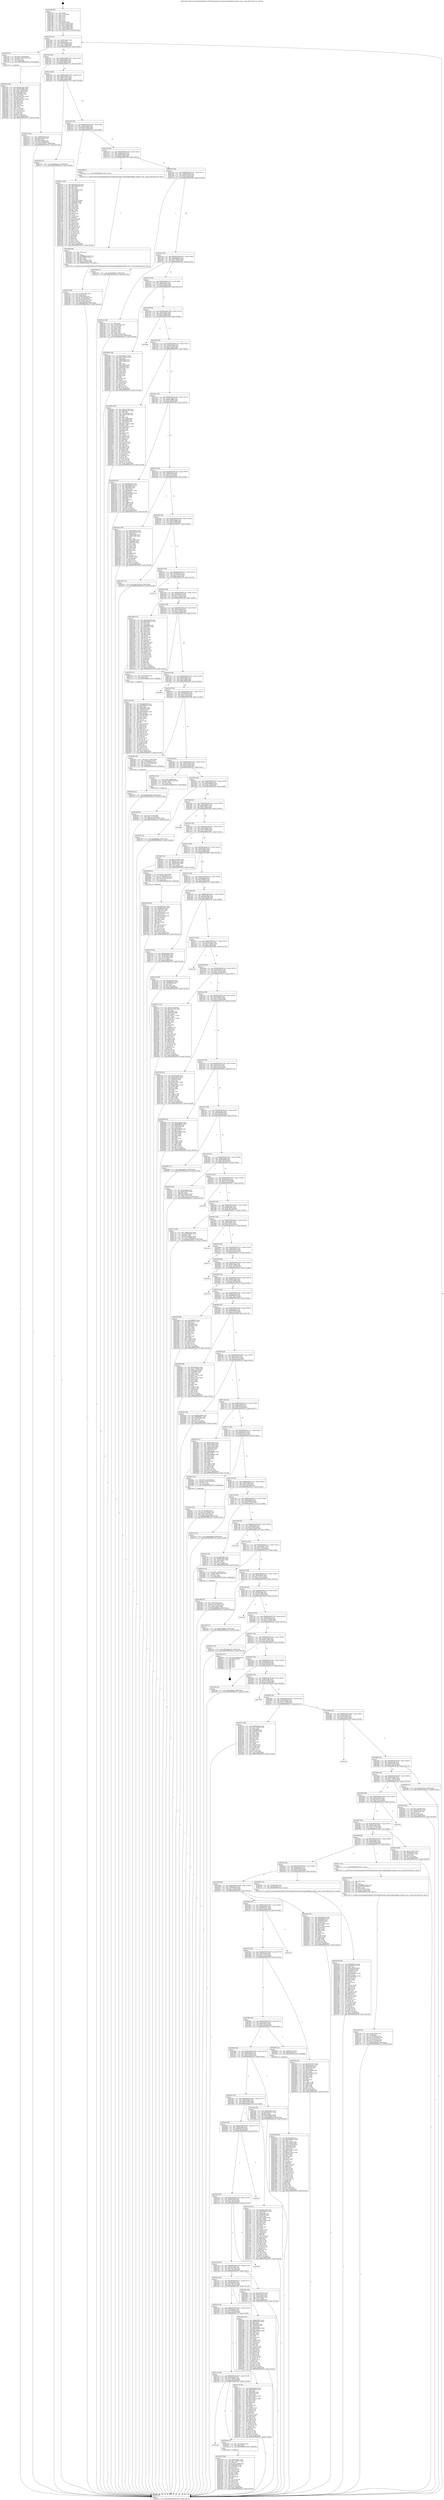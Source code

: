 digraph "0x401280" {
  label = "0x401280 (/mnt/c/Users/mathe/Desktop/tcc/POCII/binaries/extr_linuxsamplesbpfxdp_monitor_user.c_swap_Final-ollvm.out::main(0))"
  labelloc = "t"
  node[shape=record]

  Entry [label="",width=0.3,height=0.3,shape=circle,fillcolor=black,style=filled]
  "0x4012b2" [label="{
     0x4012b2 [32]\l
     | [instrs]\l
     &nbsp;&nbsp;0x4012b2 \<+6\>: mov -0x90(%rbp),%eax\l
     &nbsp;&nbsp;0x4012b8 \<+2\>: mov %eax,%ecx\l
     &nbsp;&nbsp;0x4012ba \<+6\>: sub $0x85bbb53b,%ecx\l
     &nbsp;&nbsp;0x4012c0 \<+6\>: mov %eax,-0x94(%rbp)\l
     &nbsp;&nbsp;0x4012c6 \<+6\>: mov %ecx,-0x98(%rbp)\l
     &nbsp;&nbsp;0x4012cc \<+6\>: je 0000000000401ccf \<main+0xa4f\>\l
  }"]
  "0x401ccf" [label="{
     0x401ccf [23]\l
     | [instrs]\l
     &nbsp;&nbsp;0x401ccf \<+7\>: movl $0x1,-0x50(%rbp)\l
     &nbsp;&nbsp;0x401cd6 \<+4\>: movslq -0x50(%rbp),%rax\l
     &nbsp;&nbsp;0x401cda \<+4\>: shl $0x3,%rax\l
     &nbsp;&nbsp;0x401cde \<+3\>: mov %rax,%rdi\l
     &nbsp;&nbsp;0x401ce1 \<+5\>: call 0000000000401050 \<malloc@plt\>\l
     | [calls]\l
     &nbsp;&nbsp;0x401050 \{1\} (unknown)\l
  }"]
  "0x4012d2" [label="{
     0x4012d2 [28]\l
     | [instrs]\l
     &nbsp;&nbsp;0x4012d2 \<+5\>: jmp 00000000004012d7 \<main+0x57\>\l
     &nbsp;&nbsp;0x4012d7 \<+6\>: mov -0x94(%rbp),%eax\l
     &nbsp;&nbsp;0x4012dd \<+5\>: sub $0x86c0a64b,%eax\l
     &nbsp;&nbsp;0x4012e2 \<+6\>: mov %eax,-0x9c(%rbp)\l
     &nbsp;&nbsp;0x4012e8 \<+6\>: je 0000000000402515 \<main+0x1295\>\l
  }"]
  Exit [label="",width=0.3,height=0.3,shape=circle,fillcolor=black,style=filled,peripheries=2]
  "0x402515" [label="{
     0x402515 [34]\l
     | [instrs]\l
     &nbsp;&nbsp;0x402515 \<+3\>: mov -0x80(%rbp),%eax\l
     &nbsp;&nbsp;0x402518 \<+5\>: add $0xe1861fb,%eax\l
     &nbsp;&nbsp;0x40251d \<+3\>: add $0x1,%eax\l
     &nbsp;&nbsp;0x402520 \<+5\>: sub $0xe1861fb,%eax\l
     &nbsp;&nbsp;0x402525 \<+3\>: mov %eax,-0x80(%rbp)\l
     &nbsp;&nbsp;0x402528 \<+10\>: movl $0x57fb7dc1,-0x90(%rbp)\l
     &nbsp;&nbsp;0x402532 \<+5\>: jmp 0000000000402ccf \<main+0x1a4f\>\l
  }"]
  "0x4012ee" [label="{
     0x4012ee [28]\l
     | [instrs]\l
     &nbsp;&nbsp;0x4012ee \<+5\>: jmp 00000000004012f3 \<main+0x73\>\l
     &nbsp;&nbsp;0x4012f3 \<+6\>: mov -0x94(%rbp),%eax\l
     &nbsp;&nbsp;0x4012f9 \<+5\>: sub $0x8be33d16,%eax\l
     &nbsp;&nbsp;0x4012fe \<+6\>: mov %eax,-0xa0(%rbp)\l
     &nbsp;&nbsp;0x401304 \<+6\>: je 000000000040270d \<main+0x148d\>\l
  }"]
  "0x4027ab" [label="{
     0x4027ab [155]\l
     | [instrs]\l
     &nbsp;&nbsp;0x4027ab \<+5\>: mov $0x34f26cf0,%ecx\l
     &nbsp;&nbsp;0x4027b0 \<+5\>: mov $0xe88b3ba9,%edx\l
     &nbsp;&nbsp;0x4027b5 \<+3\>: mov $0x1,%sil\l
     &nbsp;&nbsp;0x4027b8 \<+8\>: mov 0x405068,%r8d\l
     &nbsp;&nbsp;0x4027c0 \<+8\>: mov 0x405054,%r9d\l
     &nbsp;&nbsp;0x4027c8 \<+3\>: mov %r8d,%r10d\l
     &nbsp;&nbsp;0x4027cb \<+7\>: add $0x30000f3f,%r10d\l
     &nbsp;&nbsp;0x4027d2 \<+4\>: sub $0x1,%r10d\l
     &nbsp;&nbsp;0x4027d6 \<+7\>: sub $0x30000f3f,%r10d\l
     &nbsp;&nbsp;0x4027dd \<+4\>: imul %r10d,%r8d\l
     &nbsp;&nbsp;0x4027e1 \<+4\>: and $0x1,%r8d\l
     &nbsp;&nbsp;0x4027e5 \<+4\>: cmp $0x0,%r8d\l
     &nbsp;&nbsp;0x4027e9 \<+4\>: sete %r11b\l
     &nbsp;&nbsp;0x4027ed \<+4\>: cmp $0xa,%r9d\l
     &nbsp;&nbsp;0x4027f1 \<+3\>: setl %bl\l
     &nbsp;&nbsp;0x4027f4 \<+3\>: mov %r11b,%r14b\l
     &nbsp;&nbsp;0x4027f7 \<+4\>: xor $0xff,%r14b\l
     &nbsp;&nbsp;0x4027fb \<+3\>: mov %bl,%r15b\l
     &nbsp;&nbsp;0x4027fe \<+4\>: xor $0xff,%r15b\l
     &nbsp;&nbsp;0x402802 \<+4\>: xor $0x0,%sil\l
     &nbsp;&nbsp;0x402806 \<+3\>: mov %r14b,%r12b\l
     &nbsp;&nbsp;0x402809 \<+4\>: and $0x0,%r12b\l
     &nbsp;&nbsp;0x40280d \<+3\>: and %sil,%r11b\l
     &nbsp;&nbsp;0x402810 \<+3\>: mov %r15b,%r13b\l
     &nbsp;&nbsp;0x402813 \<+4\>: and $0x0,%r13b\l
     &nbsp;&nbsp;0x402817 \<+3\>: and %sil,%bl\l
     &nbsp;&nbsp;0x40281a \<+3\>: or %r11b,%r12b\l
     &nbsp;&nbsp;0x40281d \<+3\>: or %bl,%r13b\l
     &nbsp;&nbsp;0x402820 \<+3\>: xor %r13b,%r12b\l
     &nbsp;&nbsp;0x402823 \<+3\>: or %r15b,%r14b\l
     &nbsp;&nbsp;0x402826 \<+4\>: xor $0xff,%r14b\l
     &nbsp;&nbsp;0x40282a \<+4\>: or $0x0,%sil\l
     &nbsp;&nbsp;0x40282e \<+3\>: and %sil,%r14b\l
     &nbsp;&nbsp;0x402831 \<+3\>: or %r14b,%r12b\l
     &nbsp;&nbsp;0x402834 \<+4\>: test $0x1,%r12b\l
     &nbsp;&nbsp;0x402838 \<+3\>: cmovne %edx,%ecx\l
     &nbsp;&nbsp;0x40283b \<+6\>: mov %ecx,-0x90(%rbp)\l
     &nbsp;&nbsp;0x402841 \<+5\>: jmp 0000000000402ccf \<main+0x1a4f\>\l
  }"]
  "0x40270d" [label="{
     0x40270d [15]\l
     | [instrs]\l
     &nbsp;&nbsp;0x40270d \<+10\>: movl $0xebfaeda3,-0x90(%rbp)\l
     &nbsp;&nbsp;0x402717 \<+5\>: jmp 0000000000402ccf \<main+0x1a4f\>\l
  }"]
  "0x40130a" [label="{
     0x40130a [28]\l
     | [instrs]\l
     &nbsp;&nbsp;0x40130a \<+5\>: jmp 000000000040130f \<main+0x8f\>\l
     &nbsp;&nbsp;0x40130f \<+6\>: mov -0x94(%rbp),%eax\l
     &nbsp;&nbsp;0x401315 \<+5\>: sub $0x8c0c898c,%eax\l
     &nbsp;&nbsp;0x40131a \<+6\>: mov %eax,-0xa4(%rbp)\l
     &nbsp;&nbsp;0x401320 \<+6\>: je 000000000040220c \<main+0xf8c\>\l
  }"]
  "0x4026a9" [label="{
     0x4026a9 [100]\l
     | [instrs]\l
     &nbsp;&nbsp;0x4026a9 \<+5\>: mov $0x58d02291,%edx\l
     &nbsp;&nbsp;0x4026ae \<+5\>: mov $0x8be33d16,%esi\l
     &nbsp;&nbsp;0x4026b3 \<+8\>: mov 0x405068,%r8d\l
     &nbsp;&nbsp;0x4026bb \<+8\>: mov 0x405054,%r9d\l
     &nbsp;&nbsp;0x4026c3 \<+3\>: mov %r8d,%r10d\l
     &nbsp;&nbsp;0x4026c6 \<+7\>: add $0xf541b3b,%r10d\l
     &nbsp;&nbsp;0x4026cd \<+4\>: sub $0x1,%r10d\l
     &nbsp;&nbsp;0x4026d1 \<+7\>: sub $0xf541b3b,%r10d\l
     &nbsp;&nbsp;0x4026d8 \<+4\>: imul %r10d,%r8d\l
     &nbsp;&nbsp;0x4026dc \<+4\>: and $0x1,%r8d\l
     &nbsp;&nbsp;0x4026e0 \<+4\>: cmp $0x0,%r8d\l
     &nbsp;&nbsp;0x4026e4 \<+4\>: sete %r11b\l
     &nbsp;&nbsp;0x4026e8 \<+4\>: cmp $0xa,%r9d\l
     &nbsp;&nbsp;0x4026ec \<+3\>: setl %bl\l
     &nbsp;&nbsp;0x4026ef \<+3\>: mov %r11b,%r14b\l
     &nbsp;&nbsp;0x4026f2 \<+3\>: and %bl,%r14b\l
     &nbsp;&nbsp;0x4026f5 \<+3\>: xor %bl,%r11b\l
     &nbsp;&nbsp;0x4026f8 \<+3\>: or %r11b,%r14b\l
     &nbsp;&nbsp;0x4026fb \<+4\>: test $0x1,%r14b\l
     &nbsp;&nbsp;0x4026ff \<+3\>: cmovne %esi,%edx\l
     &nbsp;&nbsp;0x402702 \<+6\>: mov %edx,-0x90(%rbp)\l
     &nbsp;&nbsp;0x402708 \<+5\>: jmp 0000000000402ccf \<main+0x1a4f\>\l
  }"]
  "0x40220c" [label="{
     0x40220c [162]\l
     | [instrs]\l
     &nbsp;&nbsp;0x40220c \<+5\>: mov $0xebc542a8,%eax\l
     &nbsp;&nbsp;0x402211 \<+5\>: mov $0x29664538,%ecx\l
     &nbsp;&nbsp;0x402216 \<+2\>: mov $0x1,%dl\l
     &nbsp;&nbsp;0x402218 \<+2\>: xor %esi,%esi\l
     &nbsp;&nbsp;0x40221a \<+3\>: mov -0x7c(%rbp),%edi\l
     &nbsp;&nbsp;0x40221d \<+3\>: mov %esi,%r8d\l
     &nbsp;&nbsp;0x402220 \<+3\>: sub %edi,%r8d\l
     &nbsp;&nbsp;0x402223 \<+2\>: mov %esi,%edi\l
     &nbsp;&nbsp;0x402225 \<+3\>: sub $0x1,%edi\l
     &nbsp;&nbsp;0x402228 \<+3\>: add %edi,%r8d\l
     &nbsp;&nbsp;0x40222b \<+2\>: mov %esi,%edi\l
     &nbsp;&nbsp;0x40222d \<+3\>: sub %r8d,%edi\l
     &nbsp;&nbsp;0x402230 \<+3\>: mov %edi,-0x7c(%rbp)\l
     &nbsp;&nbsp;0x402233 \<+7\>: mov 0x405068,%edi\l
     &nbsp;&nbsp;0x40223a \<+8\>: mov 0x405054,%r8d\l
     &nbsp;&nbsp;0x402242 \<+3\>: sub $0x1,%esi\l
     &nbsp;&nbsp;0x402245 \<+3\>: mov %edi,%r9d\l
     &nbsp;&nbsp;0x402248 \<+3\>: add %esi,%r9d\l
     &nbsp;&nbsp;0x40224b \<+4\>: imul %r9d,%edi\l
     &nbsp;&nbsp;0x40224f \<+3\>: and $0x1,%edi\l
     &nbsp;&nbsp;0x402252 \<+3\>: cmp $0x0,%edi\l
     &nbsp;&nbsp;0x402255 \<+4\>: sete %r10b\l
     &nbsp;&nbsp;0x402259 \<+4\>: cmp $0xa,%r8d\l
     &nbsp;&nbsp;0x40225d \<+4\>: setl %r11b\l
     &nbsp;&nbsp;0x402261 \<+3\>: mov %r10b,%bl\l
     &nbsp;&nbsp;0x402264 \<+3\>: xor $0xff,%bl\l
     &nbsp;&nbsp;0x402267 \<+3\>: mov %r11b,%r14b\l
     &nbsp;&nbsp;0x40226a \<+4\>: xor $0xff,%r14b\l
     &nbsp;&nbsp;0x40226e \<+3\>: xor $0x1,%dl\l
     &nbsp;&nbsp;0x402271 \<+3\>: mov %bl,%r15b\l
     &nbsp;&nbsp;0x402274 \<+4\>: and $0xff,%r15b\l
     &nbsp;&nbsp;0x402278 \<+3\>: and %dl,%r10b\l
     &nbsp;&nbsp;0x40227b \<+3\>: mov %r14b,%r12b\l
     &nbsp;&nbsp;0x40227e \<+4\>: and $0xff,%r12b\l
     &nbsp;&nbsp;0x402282 \<+3\>: and %dl,%r11b\l
     &nbsp;&nbsp;0x402285 \<+3\>: or %r10b,%r15b\l
     &nbsp;&nbsp;0x402288 \<+3\>: or %r11b,%r12b\l
     &nbsp;&nbsp;0x40228b \<+3\>: xor %r12b,%r15b\l
     &nbsp;&nbsp;0x40228e \<+3\>: or %r14b,%bl\l
     &nbsp;&nbsp;0x402291 \<+3\>: xor $0xff,%bl\l
     &nbsp;&nbsp;0x402294 \<+3\>: or $0x1,%dl\l
     &nbsp;&nbsp;0x402297 \<+2\>: and %dl,%bl\l
     &nbsp;&nbsp;0x402299 \<+3\>: or %bl,%r15b\l
     &nbsp;&nbsp;0x40229c \<+4\>: test $0x1,%r15b\l
     &nbsp;&nbsp;0x4022a0 \<+3\>: cmovne %ecx,%eax\l
     &nbsp;&nbsp;0x4022a3 \<+6\>: mov %eax,-0x90(%rbp)\l
     &nbsp;&nbsp;0x4022a9 \<+5\>: jmp 0000000000402ccf \<main+0x1a4f\>\l
  }"]
  "0x401326" [label="{
     0x401326 [28]\l
     | [instrs]\l
     &nbsp;&nbsp;0x401326 \<+5\>: jmp 000000000040132b \<main+0xab\>\l
     &nbsp;&nbsp;0x40132b \<+6\>: mov -0x94(%rbp),%eax\l
     &nbsp;&nbsp;0x401331 \<+5\>: sub $0x8d08a53e,%eax\l
     &nbsp;&nbsp;0x401336 \<+6\>: mov %eax,-0xa8(%rbp)\l
     &nbsp;&nbsp;0x40133c \<+6\>: je 0000000000401e96 \<main+0xc16\>\l
  }"]
  "0x402599" [label="{
     0x402599 [100]\l
     | [instrs]\l
     &nbsp;&nbsp;0x402599 \<+5\>: mov $0xf5d28eee,%ecx\l
     &nbsp;&nbsp;0x40259e \<+5\>: mov $0x1270f213,%edx\l
     &nbsp;&nbsp;0x4025a3 \<+2\>: xor %esi,%esi\l
     &nbsp;&nbsp;0x4025a5 \<+10\>: movl $0x0,-0x88(%rbp)\l
     &nbsp;&nbsp;0x4025af \<+8\>: mov 0x405068,%r8d\l
     &nbsp;&nbsp;0x4025b7 \<+8\>: mov 0x405054,%r9d\l
     &nbsp;&nbsp;0x4025bf \<+3\>: sub $0x1,%esi\l
     &nbsp;&nbsp;0x4025c2 \<+3\>: mov %r8d,%r10d\l
     &nbsp;&nbsp;0x4025c5 \<+3\>: add %esi,%r10d\l
     &nbsp;&nbsp;0x4025c8 \<+4\>: imul %r10d,%r8d\l
     &nbsp;&nbsp;0x4025cc \<+4\>: and $0x1,%r8d\l
     &nbsp;&nbsp;0x4025d0 \<+4\>: cmp $0x0,%r8d\l
     &nbsp;&nbsp;0x4025d4 \<+4\>: sete %r11b\l
     &nbsp;&nbsp;0x4025d8 \<+4\>: cmp $0xa,%r9d\l
     &nbsp;&nbsp;0x4025dc \<+3\>: setl %bl\l
     &nbsp;&nbsp;0x4025df \<+3\>: mov %r11b,%r14b\l
     &nbsp;&nbsp;0x4025e2 \<+3\>: and %bl,%r14b\l
     &nbsp;&nbsp;0x4025e5 \<+3\>: xor %bl,%r11b\l
     &nbsp;&nbsp;0x4025e8 \<+3\>: or %r11b,%r14b\l
     &nbsp;&nbsp;0x4025eb \<+4\>: test $0x1,%r14b\l
     &nbsp;&nbsp;0x4025ef \<+3\>: cmovne %edx,%ecx\l
     &nbsp;&nbsp;0x4025f2 \<+6\>: mov %ecx,-0x90(%rbp)\l
     &nbsp;&nbsp;0x4025f8 \<+5\>: jmp 0000000000402ccf \<main+0x1a4f\>\l
  }"]
  "0x401e96" [label="{
     0x401e96 [5]\l
     | [instrs]\l
     &nbsp;&nbsp;0x401e96 \<+5\>: call 0000000000401160 \<next_i\>\l
     | [calls]\l
     &nbsp;&nbsp;0x401160 \{1\} (/mnt/c/Users/mathe/Desktop/tcc/POCII/binaries/extr_linuxsamplesbpfxdp_monitor_user.c_swap_Final-ollvm.out::next_i)\l
  }"]
  "0x401342" [label="{
     0x401342 [28]\l
     | [instrs]\l
     &nbsp;&nbsp;0x401342 \<+5\>: jmp 0000000000401347 \<main+0xc7\>\l
     &nbsp;&nbsp;0x401347 \<+6\>: mov -0x94(%rbp),%eax\l
     &nbsp;&nbsp;0x40134d \<+5\>: sub $0x901b34cb,%eax\l
     &nbsp;&nbsp;0x401352 \<+6\>: mov %eax,-0xac(%rbp)\l
     &nbsp;&nbsp;0x401358 \<+6\>: je 00000000004022bd \<main+0x103d\>\l
  }"]
  "0x401a96" [label="{
     0x401a96\l
  }", style=dashed]
  "0x4022bd" [label="{
     0x4022bd [15]\l
     | [instrs]\l
     &nbsp;&nbsp;0x4022bd \<+10\>: movl $0x9249db19,-0x90(%rbp)\l
     &nbsp;&nbsp;0x4022c7 \<+5\>: jmp 0000000000402ccf \<main+0x1a4f\>\l
  }"]
  "0x40135e" [label="{
     0x40135e [28]\l
     | [instrs]\l
     &nbsp;&nbsp;0x40135e \<+5\>: jmp 0000000000401363 \<main+0xe3\>\l
     &nbsp;&nbsp;0x401363 \<+6\>: mov -0x94(%rbp),%eax\l
     &nbsp;&nbsp;0x401369 \<+5\>: sub $0x9249db19,%eax\l
     &nbsp;&nbsp;0x40136e \<+6\>: mov %eax,-0xb0(%rbp)\l
     &nbsp;&nbsp;0x401374 \<+6\>: je 00000000004022cc \<main+0x104c\>\l
  }"]
  "0x40258d" [label="{
     0x40258d [12]\l
     | [instrs]\l
     &nbsp;&nbsp;0x40258d \<+4\>: mov -0x58(%rbp),%rax\l
     &nbsp;&nbsp;0x402591 \<+3\>: mov %rax,%rdi\l
     &nbsp;&nbsp;0x402594 \<+5\>: call 0000000000401030 \<free@plt\>\l
     | [calls]\l
     &nbsp;&nbsp;0x401030 \{1\} (unknown)\l
  }"]
  "0x4022cc" [label="{
     0x4022cc [36]\l
     | [instrs]\l
     &nbsp;&nbsp;0x4022cc \<+2\>: xor %eax,%eax\l
     &nbsp;&nbsp;0x4022ce \<+3\>: mov -0x74(%rbp),%ecx\l
     &nbsp;&nbsp;0x4022d1 \<+2\>: mov %eax,%edx\l
     &nbsp;&nbsp;0x4022d3 \<+2\>: sub %ecx,%edx\l
     &nbsp;&nbsp;0x4022d5 \<+2\>: mov %eax,%ecx\l
     &nbsp;&nbsp;0x4022d7 \<+3\>: sub $0x1,%ecx\l
     &nbsp;&nbsp;0x4022da \<+2\>: add %ecx,%edx\l
     &nbsp;&nbsp;0x4022dc \<+2\>: sub %edx,%eax\l
     &nbsp;&nbsp;0x4022de \<+3\>: mov %eax,-0x74(%rbp)\l
     &nbsp;&nbsp;0x4022e1 \<+10\>: movl $0xe1f7dc33,-0x90(%rbp)\l
     &nbsp;&nbsp;0x4022eb \<+5\>: jmp 0000000000402ccf \<main+0x1a4f\>\l
  }"]
  "0x40137a" [label="{
     0x40137a [28]\l
     | [instrs]\l
     &nbsp;&nbsp;0x40137a \<+5\>: jmp 000000000040137f \<main+0xff\>\l
     &nbsp;&nbsp;0x40137f \<+6\>: mov -0x94(%rbp),%eax\l
     &nbsp;&nbsp;0x401385 \<+5\>: sub $0x94f54fe4,%eax\l
     &nbsp;&nbsp;0x40138a \<+6\>: mov %eax,-0xb4(%rbp)\l
     &nbsp;&nbsp;0x401390 \<+6\>: je 0000000000402460 \<main+0x11e0\>\l
  }"]
  "0x402506" [label="{
     0x402506 [15]\l
     | [instrs]\l
     &nbsp;&nbsp;0x402506 \<+10\>: movl $0x86c0a64b,-0x90(%rbp)\l
     &nbsp;&nbsp;0x402510 \<+5\>: jmp 0000000000402ccf \<main+0x1a4f\>\l
  }"]
  "0x402460" [label="{
     0x402460 [106]\l
     | [instrs]\l
     &nbsp;&nbsp;0x402460 \<+5\>: mov $0xf24bd3a3,%eax\l
     &nbsp;&nbsp;0x402465 \<+5\>: mov $0x412796a5,%ecx\l
     &nbsp;&nbsp;0x40246a \<+2\>: xor %edx,%edx\l
     &nbsp;&nbsp;0x40246c \<+3\>: mov -0x80(%rbp),%esi\l
     &nbsp;&nbsp;0x40246f \<+3\>: cmp -0x50(%rbp),%esi\l
     &nbsp;&nbsp;0x402472 \<+4\>: setl %dil\l
     &nbsp;&nbsp;0x402476 \<+4\>: and $0x1,%dil\l
     &nbsp;&nbsp;0x40247a \<+4\>: mov %dil,-0x2d(%rbp)\l
     &nbsp;&nbsp;0x40247e \<+7\>: mov 0x405068,%esi\l
     &nbsp;&nbsp;0x402485 \<+8\>: mov 0x405054,%r8d\l
     &nbsp;&nbsp;0x40248d \<+3\>: sub $0x1,%edx\l
     &nbsp;&nbsp;0x402490 \<+3\>: mov %esi,%r9d\l
     &nbsp;&nbsp;0x402493 \<+3\>: add %edx,%r9d\l
     &nbsp;&nbsp;0x402496 \<+4\>: imul %r9d,%esi\l
     &nbsp;&nbsp;0x40249a \<+3\>: and $0x1,%esi\l
     &nbsp;&nbsp;0x40249d \<+3\>: cmp $0x0,%esi\l
     &nbsp;&nbsp;0x4024a0 \<+4\>: sete %dil\l
     &nbsp;&nbsp;0x4024a4 \<+4\>: cmp $0xa,%r8d\l
     &nbsp;&nbsp;0x4024a8 \<+4\>: setl %r10b\l
     &nbsp;&nbsp;0x4024ac \<+3\>: mov %dil,%r11b\l
     &nbsp;&nbsp;0x4024af \<+3\>: and %r10b,%r11b\l
     &nbsp;&nbsp;0x4024b2 \<+3\>: xor %r10b,%dil\l
     &nbsp;&nbsp;0x4024b5 \<+3\>: or %dil,%r11b\l
     &nbsp;&nbsp;0x4024b8 \<+4\>: test $0x1,%r11b\l
     &nbsp;&nbsp;0x4024bc \<+3\>: cmovne %ecx,%eax\l
     &nbsp;&nbsp;0x4024bf \<+6\>: mov %eax,-0x90(%rbp)\l
     &nbsp;&nbsp;0x4024c5 \<+5\>: jmp 0000000000402ccf \<main+0x1a4f\>\l
  }"]
  "0x401396" [label="{
     0x401396 [28]\l
     | [instrs]\l
     &nbsp;&nbsp;0x401396 \<+5\>: jmp 000000000040139b \<main+0x11b\>\l
     &nbsp;&nbsp;0x40139b \<+6\>: mov -0x94(%rbp),%eax\l
     &nbsp;&nbsp;0x4013a1 \<+5\>: sub $0x9ec9aa08,%eax\l
     &nbsp;&nbsp;0x4013a6 \<+6\>: mov %eax,-0xb8(%rbp)\l
     &nbsp;&nbsp;0x4013ac \<+6\>: je 00000000004028ed \<main+0x166d\>\l
  }"]
  "0x402358" [label="{
     0x402358 [158]\l
     | [instrs]\l
     &nbsp;&nbsp;0x402358 \<+5\>: mov $0x6fd83165,%eax\l
     &nbsp;&nbsp;0x40235d \<+5\>: mov $0x3bbf2c94,%ecx\l
     &nbsp;&nbsp;0x402362 \<+2\>: mov $0x1,%dl\l
     &nbsp;&nbsp;0x402364 \<+7\>: movl $0x0,-0x80(%rbp)\l
     &nbsp;&nbsp;0x40236b \<+8\>: mov 0x405068,%r8d\l
     &nbsp;&nbsp;0x402373 \<+8\>: mov 0x405054,%r9d\l
     &nbsp;&nbsp;0x40237b \<+3\>: mov %r8d,%r10d\l
     &nbsp;&nbsp;0x40237e \<+7\>: sub $0xeb9ab90c,%r10d\l
     &nbsp;&nbsp;0x402385 \<+4\>: sub $0x1,%r10d\l
     &nbsp;&nbsp;0x402389 \<+7\>: add $0xeb9ab90c,%r10d\l
     &nbsp;&nbsp;0x402390 \<+4\>: imul %r10d,%r8d\l
     &nbsp;&nbsp;0x402394 \<+4\>: and $0x1,%r8d\l
     &nbsp;&nbsp;0x402398 \<+4\>: cmp $0x0,%r8d\l
     &nbsp;&nbsp;0x40239c \<+4\>: sete %r11b\l
     &nbsp;&nbsp;0x4023a0 \<+4\>: cmp $0xa,%r9d\l
     &nbsp;&nbsp;0x4023a4 \<+3\>: setl %bl\l
     &nbsp;&nbsp;0x4023a7 \<+3\>: mov %r11b,%r14b\l
     &nbsp;&nbsp;0x4023aa \<+4\>: xor $0xff,%r14b\l
     &nbsp;&nbsp;0x4023ae \<+3\>: mov %bl,%r15b\l
     &nbsp;&nbsp;0x4023b1 \<+4\>: xor $0xff,%r15b\l
     &nbsp;&nbsp;0x4023b5 \<+3\>: xor $0x1,%dl\l
     &nbsp;&nbsp;0x4023b8 \<+3\>: mov %r14b,%r12b\l
     &nbsp;&nbsp;0x4023bb \<+4\>: and $0xff,%r12b\l
     &nbsp;&nbsp;0x4023bf \<+3\>: and %dl,%r11b\l
     &nbsp;&nbsp;0x4023c2 \<+3\>: mov %r15b,%r13b\l
     &nbsp;&nbsp;0x4023c5 \<+4\>: and $0xff,%r13b\l
     &nbsp;&nbsp;0x4023c9 \<+2\>: and %dl,%bl\l
     &nbsp;&nbsp;0x4023cb \<+3\>: or %r11b,%r12b\l
     &nbsp;&nbsp;0x4023ce \<+3\>: or %bl,%r13b\l
     &nbsp;&nbsp;0x4023d1 \<+3\>: xor %r13b,%r12b\l
     &nbsp;&nbsp;0x4023d4 \<+3\>: or %r15b,%r14b\l
     &nbsp;&nbsp;0x4023d7 \<+4\>: xor $0xff,%r14b\l
     &nbsp;&nbsp;0x4023db \<+3\>: or $0x1,%dl\l
     &nbsp;&nbsp;0x4023de \<+3\>: and %dl,%r14b\l
     &nbsp;&nbsp;0x4023e1 \<+3\>: or %r14b,%r12b\l
     &nbsp;&nbsp;0x4023e4 \<+4\>: test $0x1,%r12b\l
     &nbsp;&nbsp;0x4023e8 \<+3\>: cmovne %ecx,%eax\l
     &nbsp;&nbsp;0x4023eb \<+6\>: mov %eax,-0x90(%rbp)\l
     &nbsp;&nbsp;0x4023f1 \<+5\>: jmp 0000000000402ccf \<main+0x1a4f\>\l
  }"]
  "0x4028ed" [label="{
     0x4028ed\l
  }", style=dashed]
  "0x4013b2" [label="{
     0x4013b2 [28]\l
     | [instrs]\l
     &nbsp;&nbsp;0x4013b2 \<+5\>: jmp 00000000004013b7 \<main+0x137\>\l
     &nbsp;&nbsp;0x4013b7 \<+6\>: mov -0x94(%rbp),%eax\l
     &nbsp;&nbsp;0x4013bd \<+5\>: sub $0xa8210268,%eax\l
     &nbsp;&nbsp;0x4013c2 \<+6\>: mov %eax,-0xbc(%rbp)\l
     &nbsp;&nbsp;0x4013c8 \<+6\>: je 0000000000402005 \<main+0xd85\>\l
  }"]
  "0x401a7a" [label="{
     0x401a7a [28]\l
     | [instrs]\l
     &nbsp;&nbsp;0x401a7a \<+5\>: jmp 0000000000401a7f \<main+0x7ff\>\l
     &nbsp;&nbsp;0x401a7f \<+6\>: mov -0x94(%rbp),%eax\l
     &nbsp;&nbsp;0x401a85 \<+5\>: sub $0x7c54e002,%eax\l
     &nbsp;&nbsp;0x401a8a \<+6\>: mov %eax,-0x1b4(%rbp)\l
     &nbsp;&nbsp;0x401a90 \<+6\>: je 000000000040258d \<main+0x130d\>\l
  }"]
  "0x402005" [label="{
     0x402005 [167]\l
     | [instrs]\l
     &nbsp;&nbsp;0x402005 \<+5\>: mov $0xf2c574f9,%eax\l
     &nbsp;&nbsp;0x40200a \<+5\>: mov $0xfc445514,%ecx\l
     &nbsp;&nbsp;0x40200f \<+2\>: mov $0x1,%dl\l
     &nbsp;&nbsp;0x402011 \<+3\>: mov -0x74(%rbp),%esi\l
     &nbsp;&nbsp;0x402014 \<+3\>: cmp -0x68(%rbp),%esi\l
     &nbsp;&nbsp;0x402017 \<+4\>: setl %dil\l
     &nbsp;&nbsp;0x40201b \<+4\>: and $0x1,%dil\l
     &nbsp;&nbsp;0x40201f \<+4\>: mov %dil,-0x2e(%rbp)\l
     &nbsp;&nbsp;0x402023 \<+7\>: mov 0x405068,%esi\l
     &nbsp;&nbsp;0x40202a \<+8\>: mov 0x405054,%r8d\l
     &nbsp;&nbsp;0x402032 \<+3\>: mov %esi,%r9d\l
     &nbsp;&nbsp;0x402035 \<+7\>: add $0xc27be11b,%r9d\l
     &nbsp;&nbsp;0x40203c \<+4\>: sub $0x1,%r9d\l
     &nbsp;&nbsp;0x402040 \<+7\>: sub $0xc27be11b,%r9d\l
     &nbsp;&nbsp;0x402047 \<+4\>: imul %r9d,%esi\l
     &nbsp;&nbsp;0x40204b \<+3\>: and $0x1,%esi\l
     &nbsp;&nbsp;0x40204e \<+3\>: cmp $0x0,%esi\l
     &nbsp;&nbsp;0x402051 \<+4\>: sete %dil\l
     &nbsp;&nbsp;0x402055 \<+4\>: cmp $0xa,%r8d\l
     &nbsp;&nbsp;0x402059 \<+4\>: setl %r10b\l
     &nbsp;&nbsp;0x40205d \<+3\>: mov %dil,%r11b\l
     &nbsp;&nbsp;0x402060 \<+4\>: xor $0xff,%r11b\l
     &nbsp;&nbsp;0x402064 \<+3\>: mov %r10b,%bl\l
     &nbsp;&nbsp;0x402067 \<+3\>: xor $0xff,%bl\l
     &nbsp;&nbsp;0x40206a \<+3\>: xor $0x1,%dl\l
     &nbsp;&nbsp;0x40206d \<+3\>: mov %r11b,%r14b\l
     &nbsp;&nbsp;0x402070 \<+4\>: and $0xff,%r14b\l
     &nbsp;&nbsp;0x402074 \<+3\>: and %dl,%dil\l
     &nbsp;&nbsp;0x402077 \<+3\>: mov %bl,%r15b\l
     &nbsp;&nbsp;0x40207a \<+4\>: and $0xff,%r15b\l
     &nbsp;&nbsp;0x40207e \<+3\>: and %dl,%r10b\l
     &nbsp;&nbsp;0x402081 \<+3\>: or %dil,%r14b\l
     &nbsp;&nbsp;0x402084 \<+3\>: or %r10b,%r15b\l
     &nbsp;&nbsp;0x402087 \<+3\>: xor %r15b,%r14b\l
     &nbsp;&nbsp;0x40208a \<+3\>: or %bl,%r11b\l
     &nbsp;&nbsp;0x40208d \<+4\>: xor $0xff,%r11b\l
     &nbsp;&nbsp;0x402091 \<+3\>: or $0x1,%dl\l
     &nbsp;&nbsp;0x402094 \<+3\>: and %dl,%r11b\l
     &nbsp;&nbsp;0x402097 \<+3\>: or %r11b,%r14b\l
     &nbsp;&nbsp;0x40209a \<+4\>: test $0x1,%r14b\l
     &nbsp;&nbsp;0x40209e \<+3\>: cmovne %ecx,%eax\l
     &nbsp;&nbsp;0x4020a1 \<+6\>: mov %eax,-0x90(%rbp)\l
     &nbsp;&nbsp;0x4020a7 \<+5\>: jmp 0000000000402ccf \<main+0x1a4f\>\l
  }"]
  "0x4013ce" [label="{
     0x4013ce [28]\l
     | [instrs]\l
     &nbsp;&nbsp;0x4013ce \<+5\>: jmp 00000000004013d3 \<main+0x153\>\l
     &nbsp;&nbsp;0x4013d3 \<+6\>: mov -0x94(%rbp),%eax\l
     &nbsp;&nbsp;0x4013d9 \<+5\>: sub $0xb81ad966,%eax\l
     &nbsp;&nbsp;0x4013de \<+6\>: mov %eax,-0xc0(%rbp)\l
     &nbsp;&nbsp;0x4013e4 \<+6\>: je 00000000004022f0 \<main+0x1070\>\l
  }"]
  "0x402179" [label="{
     0x402179 [147]\l
     | [instrs]\l
     &nbsp;&nbsp;0x402179 \<+5\>: mov $0xebc542a8,%eax\l
     &nbsp;&nbsp;0x40217e \<+5\>: mov $0x8c0c898c,%ecx\l
     &nbsp;&nbsp;0x402183 \<+2\>: mov $0x1,%dl\l
     &nbsp;&nbsp;0x402185 \<+7\>: mov 0x405068,%esi\l
     &nbsp;&nbsp;0x40218c \<+7\>: mov 0x405054,%edi\l
     &nbsp;&nbsp;0x402193 \<+3\>: mov %esi,%r8d\l
     &nbsp;&nbsp;0x402196 \<+7\>: add $0x3219a32c,%r8d\l
     &nbsp;&nbsp;0x40219d \<+4\>: sub $0x1,%r8d\l
     &nbsp;&nbsp;0x4021a1 \<+7\>: sub $0x3219a32c,%r8d\l
     &nbsp;&nbsp;0x4021a8 \<+4\>: imul %r8d,%esi\l
     &nbsp;&nbsp;0x4021ac \<+3\>: and $0x1,%esi\l
     &nbsp;&nbsp;0x4021af \<+3\>: cmp $0x0,%esi\l
     &nbsp;&nbsp;0x4021b2 \<+4\>: sete %r9b\l
     &nbsp;&nbsp;0x4021b6 \<+3\>: cmp $0xa,%edi\l
     &nbsp;&nbsp;0x4021b9 \<+4\>: setl %r10b\l
     &nbsp;&nbsp;0x4021bd \<+3\>: mov %r9b,%r11b\l
     &nbsp;&nbsp;0x4021c0 \<+4\>: xor $0xff,%r11b\l
     &nbsp;&nbsp;0x4021c4 \<+3\>: mov %r10b,%bl\l
     &nbsp;&nbsp;0x4021c7 \<+3\>: xor $0xff,%bl\l
     &nbsp;&nbsp;0x4021ca \<+3\>: xor $0x1,%dl\l
     &nbsp;&nbsp;0x4021cd \<+3\>: mov %r11b,%r14b\l
     &nbsp;&nbsp;0x4021d0 \<+4\>: and $0xff,%r14b\l
     &nbsp;&nbsp;0x4021d4 \<+3\>: and %dl,%r9b\l
     &nbsp;&nbsp;0x4021d7 \<+3\>: mov %bl,%r15b\l
     &nbsp;&nbsp;0x4021da \<+4\>: and $0xff,%r15b\l
     &nbsp;&nbsp;0x4021de \<+3\>: and %dl,%r10b\l
     &nbsp;&nbsp;0x4021e1 \<+3\>: or %r9b,%r14b\l
     &nbsp;&nbsp;0x4021e4 \<+3\>: or %r10b,%r15b\l
     &nbsp;&nbsp;0x4021e7 \<+3\>: xor %r15b,%r14b\l
     &nbsp;&nbsp;0x4021ea \<+3\>: or %bl,%r11b\l
     &nbsp;&nbsp;0x4021ed \<+4\>: xor $0xff,%r11b\l
     &nbsp;&nbsp;0x4021f1 \<+3\>: or $0x1,%dl\l
     &nbsp;&nbsp;0x4021f4 \<+3\>: and %dl,%r11b\l
     &nbsp;&nbsp;0x4021f7 \<+3\>: or %r11b,%r14b\l
     &nbsp;&nbsp;0x4021fa \<+4\>: test $0x1,%r14b\l
     &nbsp;&nbsp;0x4021fe \<+3\>: cmovne %ecx,%eax\l
     &nbsp;&nbsp;0x402201 \<+6\>: mov %eax,-0x90(%rbp)\l
     &nbsp;&nbsp;0x402207 \<+5\>: jmp 0000000000402ccf \<main+0x1a4f\>\l
  }"]
  "0x4022f0" [label="{
     0x4022f0 [91]\l
     | [instrs]\l
     &nbsp;&nbsp;0x4022f0 \<+5\>: mov $0x6fd83165,%eax\l
     &nbsp;&nbsp;0x4022f5 \<+5\>: mov $0x5049ef33,%ecx\l
     &nbsp;&nbsp;0x4022fa \<+7\>: mov 0x405068,%edx\l
     &nbsp;&nbsp;0x402301 \<+7\>: mov 0x405054,%esi\l
     &nbsp;&nbsp;0x402308 \<+2\>: mov %edx,%edi\l
     &nbsp;&nbsp;0x40230a \<+6\>: sub $0xad94305c,%edi\l
     &nbsp;&nbsp;0x402310 \<+3\>: sub $0x1,%edi\l
     &nbsp;&nbsp;0x402313 \<+6\>: add $0xad94305c,%edi\l
     &nbsp;&nbsp;0x402319 \<+3\>: imul %edi,%edx\l
     &nbsp;&nbsp;0x40231c \<+3\>: and $0x1,%edx\l
     &nbsp;&nbsp;0x40231f \<+3\>: cmp $0x0,%edx\l
     &nbsp;&nbsp;0x402322 \<+4\>: sete %r8b\l
     &nbsp;&nbsp;0x402326 \<+3\>: cmp $0xa,%esi\l
     &nbsp;&nbsp;0x402329 \<+4\>: setl %r9b\l
     &nbsp;&nbsp;0x40232d \<+3\>: mov %r8b,%r10b\l
     &nbsp;&nbsp;0x402330 \<+3\>: and %r9b,%r10b\l
     &nbsp;&nbsp;0x402333 \<+3\>: xor %r9b,%r8b\l
     &nbsp;&nbsp;0x402336 \<+3\>: or %r8b,%r10b\l
     &nbsp;&nbsp;0x402339 \<+4\>: test $0x1,%r10b\l
     &nbsp;&nbsp;0x40233d \<+3\>: cmovne %ecx,%eax\l
     &nbsp;&nbsp;0x402340 \<+6\>: mov %eax,-0x90(%rbp)\l
     &nbsp;&nbsp;0x402346 \<+5\>: jmp 0000000000402ccf \<main+0x1a4f\>\l
  }"]
  "0x4013ea" [label="{
     0x4013ea [28]\l
     | [instrs]\l
     &nbsp;&nbsp;0x4013ea \<+5\>: jmp 00000000004013ef \<main+0x16f\>\l
     &nbsp;&nbsp;0x4013ef \<+6\>: mov -0x94(%rbp),%eax\l
     &nbsp;&nbsp;0x4013f5 \<+5\>: sub $0xbaff7c70,%eax\l
     &nbsp;&nbsp;0x4013fa \<+6\>: mov %eax,-0xc4(%rbp)\l
     &nbsp;&nbsp;0x401400 \<+6\>: je 0000000000401e0e \<main+0xb8e\>\l
  }"]
  "0x401a5e" [label="{
     0x401a5e [28]\l
     | [instrs]\l
     &nbsp;&nbsp;0x401a5e \<+5\>: jmp 0000000000401a63 \<main+0x7e3\>\l
     &nbsp;&nbsp;0x401a63 \<+6\>: mov -0x94(%rbp),%eax\l
     &nbsp;&nbsp;0x401a69 \<+5\>: sub $0x760f9d5b,%eax\l
     &nbsp;&nbsp;0x401a6e \<+6\>: mov %eax,-0x1b0(%rbp)\l
     &nbsp;&nbsp;0x401a74 \<+6\>: je 0000000000402179 \<main+0xef9\>\l
  }"]
  "0x401e0e" [label="{
     0x401e0e [106]\l
     | [instrs]\l
     &nbsp;&nbsp;0x401e0e \<+5\>: mov $0xd58f9487,%eax\l
     &nbsp;&nbsp;0x401e13 \<+5\>: mov $0xe0ebd768,%ecx\l
     &nbsp;&nbsp;0x401e18 \<+2\>: xor %edx,%edx\l
     &nbsp;&nbsp;0x401e1a \<+3\>: mov -0x64(%rbp),%esi\l
     &nbsp;&nbsp;0x401e1d \<+3\>: cmp -0x60(%rbp),%esi\l
     &nbsp;&nbsp;0x401e20 \<+4\>: setl %dil\l
     &nbsp;&nbsp;0x401e24 \<+4\>: and $0x1,%dil\l
     &nbsp;&nbsp;0x401e28 \<+4\>: mov %dil,-0x2f(%rbp)\l
     &nbsp;&nbsp;0x401e2c \<+7\>: mov 0x405068,%esi\l
     &nbsp;&nbsp;0x401e33 \<+8\>: mov 0x405054,%r8d\l
     &nbsp;&nbsp;0x401e3b \<+3\>: sub $0x1,%edx\l
     &nbsp;&nbsp;0x401e3e \<+3\>: mov %esi,%r9d\l
     &nbsp;&nbsp;0x401e41 \<+3\>: add %edx,%r9d\l
     &nbsp;&nbsp;0x401e44 \<+4\>: imul %r9d,%esi\l
     &nbsp;&nbsp;0x401e48 \<+3\>: and $0x1,%esi\l
     &nbsp;&nbsp;0x401e4b \<+3\>: cmp $0x0,%esi\l
     &nbsp;&nbsp;0x401e4e \<+4\>: sete %dil\l
     &nbsp;&nbsp;0x401e52 \<+4\>: cmp $0xa,%r8d\l
     &nbsp;&nbsp;0x401e56 \<+4\>: setl %r10b\l
     &nbsp;&nbsp;0x401e5a \<+3\>: mov %dil,%r11b\l
     &nbsp;&nbsp;0x401e5d \<+3\>: and %r10b,%r11b\l
     &nbsp;&nbsp;0x401e60 \<+3\>: xor %r10b,%dil\l
     &nbsp;&nbsp;0x401e63 \<+3\>: or %dil,%r11b\l
     &nbsp;&nbsp;0x401e66 \<+4\>: test $0x1,%r11b\l
     &nbsp;&nbsp;0x401e6a \<+3\>: cmovne %ecx,%eax\l
     &nbsp;&nbsp;0x401e6d \<+6\>: mov %eax,-0x90(%rbp)\l
     &nbsp;&nbsp;0x401e73 \<+5\>: jmp 0000000000402ccf \<main+0x1a4f\>\l
  }"]
  "0x401406" [label="{
     0x401406 [28]\l
     | [instrs]\l
     &nbsp;&nbsp;0x401406 \<+5\>: jmp 000000000040140b \<main+0x18b\>\l
     &nbsp;&nbsp;0x40140b \<+6\>: mov -0x94(%rbp),%eax\l
     &nbsp;&nbsp;0x401411 \<+5\>: sub $0xbec03dfb,%eax\l
     &nbsp;&nbsp;0x401416 \<+6\>: mov %eax,-0xc8(%rbp)\l
     &nbsp;&nbsp;0x40141c \<+6\>: je 0000000000401d52 \<main+0xad2\>\l
  }"]
  "0x402a60" [label="{
     0x402a60 [147]\l
     | [instrs]\l
     &nbsp;&nbsp;0x402a60 \<+5\>: mov $0xee5fc8f2,%eax\l
     &nbsp;&nbsp;0x402a65 \<+5\>: mov $0xff4ed92e,%ecx\l
     &nbsp;&nbsp;0x402a6a \<+2\>: mov $0x1,%dl\l
     &nbsp;&nbsp;0x402a6c \<+7\>: mov 0x405068,%esi\l
     &nbsp;&nbsp;0x402a73 \<+7\>: mov 0x405054,%edi\l
     &nbsp;&nbsp;0x402a7a \<+3\>: mov %esi,%r8d\l
     &nbsp;&nbsp;0x402a7d \<+7\>: sub $0xeb0536be,%r8d\l
     &nbsp;&nbsp;0x402a84 \<+4\>: sub $0x1,%r8d\l
     &nbsp;&nbsp;0x402a88 \<+7\>: add $0xeb0536be,%r8d\l
     &nbsp;&nbsp;0x402a8f \<+4\>: imul %r8d,%esi\l
     &nbsp;&nbsp;0x402a93 \<+3\>: and $0x1,%esi\l
     &nbsp;&nbsp;0x402a96 \<+3\>: cmp $0x0,%esi\l
     &nbsp;&nbsp;0x402a99 \<+4\>: sete %r9b\l
     &nbsp;&nbsp;0x402a9d \<+3\>: cmp $0xa,%edi\l
     &nbsp;&nbsp;0x402aa0 \<+4\>: setl %r10b\l
     &nbsp;&nbsp;0x402aa4 \<+3\>: mov %r9b,%r11b\l
     &nbsp;&nbsp;0x402aa7 \<+4\>: xor $0xff,%r11b\l
     &nbsp;&nbsp;0x402aab \<+3\>: mov %r10b,%bl\l
     &nbsp;&nbsp;0x402aae \<+3\>: xor $0xff,%bl\l
     &nbsp;&nbsp;0x402ab1 \<+3\>: xor $0x1,%dl\l
     &nbsp;&nbsp;0x402ab4 \<+3\>: mov %r11b,%r14b\l
     &nbsp;&nbsp;0x402ab7 \<+4\>: and $0xff,%r14b\l
     &nbsp;&nbsp;0x402abb \<+3\>: and %dl,%r9b\l
     &nbsp;&nbsp;0x402abe \<+3\>: mov %bl,%r15b\l
     &nbsp;&nbsp;0x402ac1 \<+4\>: and $0xff,%r15b\l
     &nbsp;&nbsp;0x402ac5 \<+3\>: and %dl,%r10b\l
     &nbsp;&nbsp;0x402ac8 \<+3\>: or %r9b,%r14b\l
     &nbsp;&nbsp;0x402acb \<+3\>: or %r10b,%r15b\l
     &nbsp;&nbsp;0x402ace \<+3\>: xor %r15b,%r14b\l
     &nbsp;&nbsp;0x402ad1 \<+3\>: or %bl,%r11b\l
     &nbsp;&nbsp;0x402ad4 \<+4\>: xor $0xff,%r11b\l
     &nbsp;&nbsp;0x402ad8 \<+3\>: or $0x1,%dl\l
     &nbsp;&nbsp;0x402adb \<+3\>: and %dl,%r11b\l
     &nbsp;&nbsp;0x402ade \<+3\>: or %r11b,%r14b\l
     &nbsp;&nbsp;0x402ae1 \<+4\>: test $0x1,%r14b\l
     &nbsp;&nbsp;0x402ae5 \<+3\>: cmovne %ecx,%eax\l
     &nbsp;&nbsp;0x402ae8 \<+6\>: mov %eax,-0x90(%rbp)\l
     &nbsp;&nbsp;0x402aee \<+5\>: jmp 0000000000402ccf \<main+0x1a4f\>\l
  }"]
  "0x401d52" [label="{
     0x401d52 [15]\l
     | [instrs]\l
     &nbsp;&nbsp;0x401d52 \<+10\>: movl $0x731ec13b,-0x90(%rbp)\l
     &nbsp;&nbsp;0x401d5c \<+5\>: jmp 0000000000402ccf \<main+0x1a4f\>\l
  }"]
  "0x401422" [label="{
     0x401422 [28]\l
     | [instrs]\l
     &nbsp;&nbsp;0x401422 \<+5\>: jmp 0000000000401427 \<main+0x1a7\>\l
     &nbsp;&nbsp;0x401427 \<+6\>: mov -0x94(%rbp),%eax\l
     &nbsp;&nbsp;0x40142d \<+5\>: sub $0xc24403cc,%eax\l
     &nbsp;&nbsp;0x401432 \<+6\>: mov %eax,-0xcc(%rbp)\l
     &nbsp;&nbsp;0x401438 \<+6\>: je 0000000000402caf \<main+0x1a2f\>\l
  }"]
  "0x40214e" [label="{
     0x40214e [43]\l
     | [instrs]\l
     &nbsp;&nbsp;0x40214e \<+6\>: mov -0x1bc(%rbp),%ecx\l
     &nbsp;&nbsp;0x402154 \<+3\>: imul %eax,%ecx\l
     &nbsp;&nbsp;0x402157 \<+4\>: mov -0x70(%rbp),%rsi\l
     &nbsp;&nbsp;0x40215b \<+4\>: movslq -0x74(%rbp),%rdi\l
     &nbsp;&nbsp;0x40215f \<+4\>: mov (%rsi,%rdi,8),%rsi\l
     &nbsp;&nbsp;0x402163 \<+4\>: movslq -0x7c(%rbp),%rdi\l
     &nbsp;&nbsp;0x402167 \<+3\>: mov %ecx,(%rsi,%rdi,4)\l
     &nbsp;&nbsp;0x40216a \<+10\>: movl $0x760f9d5b,-0x90(%rbp)\l
     &nbsp;&nbsp;0x402174 \<+5\>: jmp 0000000000402ccf \<main+0x1a4f\>\l
  }"]
  "0x402caf" [label="{
     0x402caf\l
  }", style=dashed]
  "0x40143e" [label="{
     0x40143e [28]\l
     | [instrs]\l
     &nbsp;&nbsp;0x40143e \<+5\>: jmp 0000000000401443 \<main+0x1c3\>\l
     &nbsp;&nbsp;0x401443 \<+6\>: mov -0x94(%rbp),%eax\l
     &nbsp;&nbsp;0x401449 \<+5\>: sub $0xc7014223,%eax\l
     &nbsp;&nbsp;0x40144e \<+6\>: mov %eax,-0xd0(%rbp)\l
     &nbsp;&nbsp;0x401454 \<+6\>: je 0000000000401ad9 \<main+0x859\>\l
  }"]
  "0x402126" [label="{
     0x402126 [40]\l
     | [instrs]\l
     &nbsp;&nbsp;0x402126 \<+5\>: mov $0x2,%ecx\l
     &nbsp;&nbsp;0x40212b \<+1\>: cltd\l
     &nbsp;&nbsp;0x40212c \<+2\>: idiv %ecx\l
     &nbsp;&nbsp;0x40212e \<+6\>: imul $0xfffffffe,%edx,%ecx\l
     &nbsp;&nbsp;0x402134 \<+6\>: add $0xcb729a56,%ecx\l
     &nbsp;&nbsp;0x40213a \<+3\>: add $0x1,%ecx\l
     &nbsp;&nbsp;0x40213d \<+6\>: sub $0xcb729a56,%ecx\l
     &nbsp;&nbsp;0x402143 \<+6\>: mov %ecx,-0x1bc(%rbp)\l
     &nbsp;&nbsp;0x402149 \<+5\>: call 0000000000401160 \<next_i\>\l
     | [calls]\l
     &nbsp;&nbsp;0x401160 \{1\} (/mnt/c/Users/mathe/Desktop/tcc/POCII/binaries/extr_linuxsamplesbpfxdp_monitor_user.c_swap_Final-ollvm.out::next_i)\l
  }"]
  "0x401ad9" [label="{
     0x401ad9 [137]\l
     | [instrs]\l
     &nbsp;&nbsp;0x401ad9 \<+5\>: mov $0xcbab3f38,%eax\l
     &nbsp;&nbsp;0x401ade \<+5\>: mov $0x65abf47a,%ecx\l
     &nbsp;&nbsp;0x401ae3 \<+2\>: mov $0x1,%dl\l
     &nbsp;&nbsp;0x401ae5 \<+2\>: xor %esi,%esi\l
     &nbsp;&nbsp;0x401ae7 \<+7\>: mov 0x405068,%edi\l
     &nbsp;&nbsp;0x401aee \<+8\>: mov 0x405054,%r8d\l
     &nbsp;&nbsp;0x401af6 \<+3\>: sub $0x1,%esi\l
     &nbsp;&nbsp;0x401af9 \<+3\>: mov %edi,%r9d\l
     &nbsp;&nbsp;0x401afc \<+3\>: add %esi,%r9d\l
     &nbsp;&nbsp;0x401aff \<+4\>: imul %r9d,%edi\l
     &nbsp;&nbsp;0x401b03 \<+3\>: and $0x1,%edi\l
     &nbsp;&nbsp;0x401b06 \<+3\>: cmp $0x0,%edi\l
     &nbsp;&nbsp;0x401b09 \<+4\>: sete %r10b\l
     &nbsp;&nbsp;0x401b0d \<+4\>: cmp $0xa,%r8d\l
     &nbsp;&nbsp;0x401b11 \<+4\>: setl %r11b\l
     &nbsp;&nbsp;0x401b15 \<+3\>: mov %r10b,%bl\l
     &nbsp;&nbsp;0x401b18 \<+3\>: xor $0xff,%bl\l
     &nbsp;&nbsp;0x401b1b \<+3\>: mov %r11b,%r14b\l
     &nbsp;&nbsp;0x401b1e \<+4\>: xor $0xff,%r14b\l
     &nbsp;&nbsp;0x401b22 \<+3\>: xor $0x1,%dl\l
     &nbsp;&nbsp;0x401b25 \<+3\>: mov %bl,%r15b\l
     &nbsp;&nbsp;0x401b28 \<+4\>: and $0xff,%r15b\l
     &nbsp;&nbsp;0x401b2c \<+3\>: and %dl,%r10b\l
     &nbsp;&nbsp;0x401b2f \<+3\>: mov %r14b,%r12b\l
     &nbsp;&nbsp;0x401b32 \<+4\>: and $0xff,%r12b\l
     &nbsp;&nbsp;0x401b36 \<+3\>: and %dl,%r11b\l
     &nbsp;&nbsp;0x401b39 \<+3\>: or %r10b,%r15b\l
     &nbsp;&nbsp;0x401b3c \<+3\>: or %r11b,%r12b\l
     &nbsp;&nbsp;0x401b3f \<+3\>: xor %r12b,%r15b\l
     &nbsp;&nbsp;0x401b42 \<+3\>: or %r14b,%bl\l
     &nbsp;&nbsp;0x401b45 \<+3\>: xor $0xff,%bl\l
     &nbsp;&nbsp;0x401b48 \<+3\>: or $0x1,%dl\l
     &nbsp;&nbsp;0x401b4b \<+2\>: and %dl,%bl\l
     &nbsp;&nbsp;0x401b4d \<+3\>: or %bl,%r15b\l
     &nbsp;&nbsp;0x401b50 \<+4\>: test $0x1,%r15b\l
     &nbsp;&nbsp;0x401b54 \<+3\>: cmovne %ecx,%eax\l
     &nbsp;&nbsp;0x401b57 \<+6\>: mov %eax,-0x90(%rbp)\l
     &nbsp;&nbsp;0x401b5d \<+5\>: jmp 0000000000402ccf \<main+0x1a4f\>\l
  }"]
  "0x40145a" [label="{
     0x40145a [28]\l
     | [instrs]\l
     &nbsp;&nbsp;0x40145a \<+5\>: jmp 000000000040145f \<main+0x1df\>\l
     &nbsp;&nbsp;0x40145f \<+6\>: mov -0x94(%rbp),%eax\l
     &nbsp;&nbsp;0x401465 \<+5\>: sub $0xc7316e93,%eax\l
     &nbsp;&nbsp;0x40146a \<+6\>: mov %eax,-0xd4(%rbp)\l
     &nbsp;&nbsp;0x401470 \<+6\>: je 000000000040279f \<main+0x151f\>\l
  }"]
  "0x4020e1" [label="{
     0x4020e1 [34]\l
     | [instrs]\l
     &nbsp;&nbsp;0x4020e1 \<+4\>: mov -0x70(%rbp),%rdi\l
     &nbsp;&nbsp;0x4020e5 \<+4\>: movslq -0x74(%rbp),%rcx\l
     &nbsp;&nbsp;0x4020e9 \<+4\>: mov %rax,(%rdi,%rcx,8)\l
     &nbsp;&nbsp;0x4020ed \<+7\>: movl $0x0,-0x7c(%rbp)\l
     &nbsp;&nbsp;0x4020f4 \<+10\>: movl $0xd7ffab46,-0x90(%rbp)\l
     &nbsp;&nbsp;0x4020fe \<+5\>: jmp 0000000000402ccf \<main+0x1a4f\>\l
  }"]
  "0x40279f" [label="{
     0x40279f [12]\l
     | [instrs]\l
     &nbsp;&nbsp;0x40279f \<+4\>: mov -0x70(%rbp),%rax\l
     &nbsp;&nbsp;0x4027a3 \<+3\>: mov %rax,%rdi\l
     &nbsp;&nbsp;0x4027a6 \<+5\>: call 0000000000401030 \<free@plt\>\l
     | [calls]\l
     &nbsp;&nbsp;0x401030 \{1\} (unknown)\l
  }"]
  "0x401476" [label="{
     0x401476 [28]\l
     | [instrs]\l
     &nbsp;&nbsp;0x401476 \<+5\>: jmp 000000000040147b \<main+0x1fb\>\l
     &nbsp;&nbsp;0x40147b \<+6\>: mov -0x94(%rbp),%eax\l
     &nbsp;&nbsp;0x401481 \<+5\>: sub $0xcbab3f38,%eax\l
     &nbsp;&nbsp;0x401486 \<+6\>: mov %eax,-0xd8(%rbp)\l
     &nbsp;&nbsp;0x40148c \<+6\>: je 0000000000402b69 \<main+0x18e9\>\l
  }"]
  "0x401f58" [label="{
     0x401f58 [26]\l
     | [instrs]\l
     &nbsp;&nbsp;0x401f58 \<+4\>: mov %rax,-0x70(%rbp)\l
     &nbsp;&nbsp;0x401f5c \<+7\>: movl $0x0,-0x74(%rbp)\l
     &nbsp;&nbsp;0x401f63 \<+10\>: movl $0xe1f7dc33,-0x90(%rbp)\l
     &nbsp;&nbsp;0x401f6d \<+5\>: jmp 0000000000402ccf \<main+0x1a4f\>\l
  }"]
  "0x402b69" [label="{
     0x402b69\l
  }", style=dashed]
  "0x401492" [label="{
     0x401492 [28]\l
     | [instrs]\l
     &nbsp;&nbsp;0x401492 \<+5\>: jmp 0000000000401497 \<main+0x217\>\l
     &nbsp;&nbsp;0x401497 \<+6\>: mov -0x94(%rbp),%eax\l
     &nbsp;&nbsp;0x40149d \<+5\>: sub $0xcc83a55b,%eax\l
     &nbsp;&nbsp;0x4014a2 \<+6\>: mov %eax,-0xdc(%rbp)\l
     &nbsp;&nbsp;0x4014a8 \<+6\>: je 00000000004024e8 \<main+0x1268\>\l
  }"]
  "0x401ec3" [label="{
     0x401ec3 [43]\l
     | [instrs]\l
     &nbsp;&nbsp;0x401ec3 \<+6\>: mov -0x1b8(%rbp),%ecx\l
     &nbsp;&nbsp;0x401ec9 \<+3\>: imul %eax,%ecx\l
     &nbsp;&nbsp;0x401ecc \<+4\>: mov -0x58(%rbp),%rsi\l
     &nbsp;&nbsp;0x401ed0 \<+4\>: movslq -0x5c(%rbp),%rdi\l
     &nbsp;&nbsp;0x401ed4 \<+4\>: mov (%rsi,%rdi,8),%rsi\l
     &nbsp;&nbsp;0x401ed8 \<+4\>: movslq -0x64(%rbp),%rdi\l
     &nbsp;&nbsp;0x401edc \<+3\>: mov %ecx,(%rsi,%rdi,4)\l
     &nbsp;&nbsp;0x401edf \<+10\>: movl $0x69897f89,-0x90(%rbp)\l
     &nbsp;&nbsp;0x401ee9 \<+5\>: jmp 0000000000402ccf \<main+0x1a4f\>\l
  }"]
  "0x4024e8" [label="{
     0x4024e8 [30]\l
     | [instrs]\l
     &nbsp;&nbsp;0x4024e8 \<+10\>: movl $0x1,-0x84(%rbp)\l
     &nbsp;&nbsp;0x4024f2 \<+4\>: mov -0x58(%rbp),%rax\l
     &nbsp;&nbsp;0x4024f6 \<+4\>: movslq -0x80(%rbp),%rcx\l
     &nbsp;&nbsp;0x4024fa \<+4\>: mov (%rax,%rcx,8),%rax\l
     &nbsp;&nbsp;0x4024fe \<+3\>: mov %rax,%rdi\l
     &nbsp;&nbsp;0x402501 \<+5\>: call 0000000000401030 \<free@plt\>\l
     | [calls]\l
     &nbsp;&nbsp;0x401030 \{1\} (unknown)\l
  }"]
  "0x4014ae" [label="{
     0x4014ae [28]\l
     | [instrs]\l
     &nbsp;&nbsp;0x4014ae \<+5\>: jmp 00000000004014b3 \<main+0x233\>\l
     &nbsp;&nbsp;0x4014b3 \<+6\>: mov -0x94(%rbp),%eax\l
     &nbsp;&nbsp;0x4014b9 \<+5\>: sub $0xced7282d,%eax\l
     &nbsp;&nbsp;0x4014be \<+6\>: mov %eax,-0xe0(%rbp)\l
     &nbsp;&nbsp;0x4014c4 \<+6\>: je 0000000000401f41 \<main+0xcc1\>\l
  }"]
  "0x401e9b" [label="{
     0x401e9b [40]\l
     | [instrs]\l
     &nbsp;&nbsp;0x401e9b \<+5\>: mov $0x2,%ecx\l
     &nbsp;&nbsp;0x401ea0 \<+1\>: cltd\l
     &nbsp;&nbsp;0x401ea1 \<+2\>: idiv %ecx\l
     &nbsp;&nbsp;0x401ea3 \<+6\>: imul $0xfffffffe,%edx,%ecx\l
     &nbsp;&nbsp;0x401ea9 \<+6\>: sub $0x11f03d61,%ecx\l
     &nbsp;&nbsp;0x401eaf \<+3\>: add $0x1,%ecx\l
     &nbsp;&nbsp;0x401eb2 \<+6\>: add $0x11f03d61,%ecx\l
     &nbsp;&nbsp;0x401eb8 \<+6\>: mov %ecx,-0x1b8(%rbp)\l
     &nbsp;&nbsp;0x401ebe \<+5\>: call 0000000000401160 \<next_i\>\l
     | [calls]\l
     &nbsp;&nbsp;0x401160 \{1\} (/mnt/c/Users/mathe/Desktop/tcc/POCII/binaries/extr_linuxsamplesbpfxdp_monitor_user.c_swap_Final-ollvm.out::next_i)\l
  }"]
  "0x401f41" [label="{
     0x401f41 [23]\l
     | [instrs]\l
     &nbsp;&nbsp;0x401f41 \<+7\>: movl $0x1,-0x68(%rbp)\l
     &nbsp;&nbsp;0x401f48 \<+4\>: movslq -0x68(%rbp),%rax\l
     &nbsp;&nbsp;0x401f4c \<+4\>: shl $0x3,%rax\l
     &nbsp;&nbsp;0x401f50 \<+3\>: mov %rax,%rdi\l
     &nbsp;&nbsp;0x401f53 \<+5\>: call 0000000000401050 \<malloc@plt\>\l
     | [calls]\l
     &nbsp;&nbsp;0x401050 \{1\} (unknown)\l
  }"]
  "0x4014ca" [label="{
     0x4014ca [28]\l
     | [instrs]\l
     &nbsp;&nbsp;0x4014ca \<+5\>: jmp 00000000004014cf \<main+0x24f\>\l
     &nbsp;&nbsp;0x4014cf \<+6\>: mov -0x94(%rbp),%eax\l
     &nbsp;&nbsp;0x4014d5 \<+5\>: sub $0xd18dd64d,%eax\l
     &nbsp;&nbsp;0x4014da \<+6\>: mov %eax,-0xe4(%rbp)\l
     &nbsp;&nbsp;0x4014e0 \<+6\>: je 0000000000401c0f \<main+0x98f\>\l
  }"]
  "0x401d96" [label="{
     0x401d96 [34]\l
     | [instrs]\l
     &nbsp;&nbsp;0x401d96 \<+4\>: mov -0x58(%rbp),%rdi\l
     &nbsp;&nbsp;0x401d9a \<+4\>: movslq -0x5c(%rbp),%rcx\l
     &nbsp;&nbsp;0x401d9e \<+4\>: mov %rax,(%rdi,%rcx,8)\l
     &nbsp;&nbsp;0x401da2 \<+7\>: movl $0x0,-0x64(%rbp)\l
     &nbsp;&nbsp;0x401da9 \<+10\>: movl $0xf99695a4,-0x90(%rbp)\l
     &nbsp;&nbsp;0x401db3 \<+5\>: jmp 0000000000402ccf \<main+0x1a4f\>\l
  }"]
  "0x401c0f" [label="{
     0x401c0f [15]\l
     | [instrs]\l
     &nbsp;&nbsp;0x401c0f \<+10\>: movl $0x9b8d8eb,-0x90(%rbp)\l
     &nbsp;&nbsp;0x401c19 \<+5\>: jmp 0000000000402ccf \<main+0x1a4f\>\l
  }"]
  "0x4014e6" [label="{
     0x4014e6 [28]\l
     | [instrs]\l
     &nbsp;&nbsp;0x4014e6 \<+5\>: jmp 00000000004014eb \<main+0x26b\>\l
     &nbsp;&nbsp;0x4014eb \<+6\>: mov -0x94(%rbp),%eax\l
     &nbsp;&nbsp;0x4014f1 \<+5\>: sub $0xd58f9487,%eax\l
     &nbsp;&nbsp;0x4014f6 \<+6\>: mov %eax,-0xe8(%rbp)\l
     &nbsp;&nbsp;0x4014fc \<+6\>: je 0000000000402bb9 \<main+0x1939\>\l
  }"]
  "0x401a42" [label="{
     0x401a42 [28]\l
     | [instrs]\l
     &nbsp;&nbsp;0x401a42 \<+5\>: jmp 0000000000401a47 \<main+0x7c7\>\l
     &nbsp;&nbsp;0x401a47 \<+6\>: mov -0x94(%rbp),%eax\l
     &nbsp;&nbsp;0x401a4d \<+5\>: sub $0x74e6b128,%eax\l
     &nbsp;&nbsp;0x401a52 \<+6\>: mov %eax,-0x1ac(%rbp)\l
     &nbsp;&nbsp;0x401a58 \<+6\>: je 0000000000402a60 \<main+0x17e0\>\l
  }"]
  "0x402bb9" [label="{
     0x402bb9\l
  }", style=dashed]
  "0x401502" [label="{
     0x401502 [28]\l
     | [instrs]\l
     &nbsp;&nbsp;0x401502 \<+5\>: jmp 0000000000401507 \<main+0x287\>\l
     &nbsp;&nbsp;0x401507 \<+6\>: mov -0x94(%rbp),%eax\l
     &nbsp;&nbsp;0x40150d \<+5\>: sub $0xd740b40b,%eax\l
     &nbsp;&nbsp;0x401512 \<+6\>: mov %eax,-0xec(%rbp)\l
     &nbsp;&nbsp;0x401518 \<+6\>: je 000000000040260c \<main+0x138c\>\l
  }"]
  "0x401d61" [label="{
     0x401d61 [30]\l
     | [instrs]\l
     &nbsp;&nbsp;0x401d61 \<+5\>: mov $0xced7282d,%eax\l
     &nbsp;&nbsp;0x401d66 \<+5\>: mov $0xc7036ea,%ecx\l
     &nbsp;&nbsp;0x401d6b \<+3\>: mov -0x5c(%rbp),%edx\l
     &nbsp;&nbsp;0x401d6e \<+3\>: cmp -0x50(%rbp),%edx\l
     &nbsp;&nbsp;0x401d71 \<+3\>: cmovl %ecx,%eax\l
     &nbsp;&nbsp;0x401d74 \<+6\>: mov %eax,-0x90(%rbp)\l
     &nbsp;&nbsp;0x401d7a \<+5\>: jmp 0000000000402ccf \<main+0x1a4f\>\l
  }"]
  "0x40260c" [label="{
     0x40260c [33]\l
     | [instrs]\l
     &nbsp;&nbsp;0x40260c \<+5\>: mov $0xe222bd47,%eax\l
     &nbsp;&nbsp;0x402611 \<+5\>: mov $0x5fc747e1,%ecx\l
     &nbsp;&nbsp;0x402616 \<+6\>: mov -0x88(%rbp),%edx\l
     &nbsp;&nbsp;0x40261c \<+3\>: cmp -0x68(%rbp),%edx\l
     &nbsp;&nbsp;0x40261f \<+3\>: cmovl %ecx,%eax\l
     &nbsp;&nbsp;0x402622 \<+6\>: mov %eax,-0x90(%rbp)\l
     &nbsp;&nbsp;0x402628 \<+5\>: jmp 0000000000402ccf \<main+0x1a4f\>\l
  }"]
  "0x40151e" [label="{
     0x40151e [28]\l
     | [instrs]\l
     &nbsp;&nbsp;0x40151e \<+5\>: jmp 0000000000401523 \<main+0x2a3\>\l
     &nbsp;&nbsp;0x401523 \<+6\>: mov -0x94(%rbp),%eax\l
     &nbsp;&nbsp;0x401529 \<+5\>: sub $0xd7a45ebc,%eax\l
     &nbsp;&nbsp;0x40152e \<+6\>: mov %eax,-0xf0(%rbp)\l
     &nbsp;&nbsp;0x401534 \<+6\>: je 0000000000402688 \<main+0x1408\>\l
  }"]
  "0x401a26" [label="{
     0x401a26 [28]\l
     | [instrs]\l
     &nbsp;&nbsp;0x401a26 \<+5\>: jmp 0000000000401a2b \<main+0x7ab\>\l
     &nbsp;&nbsp;0x401a2b \<+6\>: mov -0x94(%rbp),%eax\l
     &nbsp;&nbsp;0x401a31 \<+5\>: sub $0x731ec13b,%eax\l
     &nbsp;&nbsp;0x401a36 \<+6\>: mov %eax,-0x1a8(%rbp)\l
     &nbsp;&nbsp;0x401a3c \<+6\>: je 0000000000401d61 \<main+0xae1\>\l
  }"]
  "0x402688" [label="{
     0x402688 [33]\l
     | [instrs]\l
     &nbsp;&nbsp;0x402688 \<+10\>: movl $0x1,-0x8c(%rbp)\l
     &nbsp;&nbsp;0x402692 \<+4\>: mov -0x70(%rbp),%rax\l
     &nbsp;&nbsp;0x402696 \<+7\>: movslq -0x88(%rbp),%rcx\l
     &nbsp;&nbsp;0x40269d \<+4\>: mov (%rax,%rcx,8),%rax\l
     &nbsp;&nbsp;0x4026a1 \<+3\>: mov %rax,%rdi\l
     &nbsp;&nbsp;0x4026a4 \<+5\>: call 0000000000401030 \<free@plt\>\l
     | [calls]\l
     &nbsp;&nbsp;0x401030 \{1\} (unknown)\l
  }"]
  "0x40153a" [label="{
     0x40153a [28]\l
     | [instrs]\l
     &nbsp;&nbsp;0x40153a \<+5\>: jmp 000000000040153f \<main+0x2bf\>\l
     &nbsp;&nbsp;0x40153f \<+6\>: mov -0x94(%rbp),%eax\l
     &nbsp;&nbsp;0x401545 \<+5\>: sub $0xd7ffab46,%eax\l
     &nbsp;&nbsp;0x40154a \<+6\>: mov %eax,-0xf4(%rbp)\l
     &nbsp;&nbsp;0x401550 \<+6\>: je 0000000000402103 \<main+0xe83\>\l
  }"]
  "0x402864" [label="{
     0x402864\l
  }", style=dashed]
  "0x402103" [label="{
     0x402103 [30]\l
     | [instrs]\l
     &nbsp;&nbsp;0x402103 \<+5\>: mov $0x901b34cb,%eax\l
     &nbsp;&nbsp;0x402108 \<+5\>: mov $0x4bfb9b95,%ecx\l
     &nbsp;&nbsp;0x40210d \<+3\>: mov -0x7c(%rbp),%edx\l
     &nbsp;&nbsp;0x402110 \<+3\>: cmp -0x78(%rbp),%edx\l
     &nbsp;&nbsp;0x402113 \<+3\>: cmovl %ecx,%eax\l
     &nbsp;&nbsp;0x402116 \<+6\>: mov %eax,-0x90(%rbp)\l
     &nbsp;&nbsp;0x40211c \<+5\>: jmp 0000000000402ccf \<main+0x1a4f\>\l
  }"]
  "0x401556" [label="{
     0x401556 [28]\l
     | [instrs]\l
     &nbsp;&nbsp;0x401556 \<+5\>: jmp 000000000040155b \<main+0x2db\>\l
     &nbsp;&nbsp;0x40155b \<+6\>: mov -0x94(%rbp),%eax\l
     &nbsp;&nbsp;0x401561 \<+5\>: sub $0xe0ebd768,%eax\l
     &nbsp;&nbsp;0x401566 \<+6\>: mov %eax,-0xf8(%rbp)\l
     &nbsp;&nbsp;0x40156c \<+6\>: je 0000000000401e78 \<main+0xbf8\>\l
  }"]
  "0x401a0a" [label="{
     0x401a0a [28]\l
     | [instrs]\l
     &nbsp;&nbsp;0x401a0a \<+5\>: jmp 0000000000401a0f \<main+0x78f\>\l
     &nbsp;&nbsp;0x401a0f \<+6\>: mov -0x94(%rbp),%eax\l
     &nbsp;&nbsp;0x401a15 \<+5\>: sub $0x72f5aa2b,%eax\l
     &nbsp;&nbsp;0x401a1a \<+6\>: mov %eax,-0x1a4(%rbp)\l
     &nbsp;&nbsp;0x401a20 \<+6\>: je 0000000000402864 \<main+0x15e4\>\l
  }"]
  "0x401e78" [label="{
     0x401e78 [30]\l
     | [instrs]\l
     &nbsp;&nbsp;0x401e78 \<+5\>: mov $0x1bd31fb,%eax\l
     &nbsp;&nbsp;0x401e7d \<+5\>: mov $0x8d08a53e,%ecx\l
     &nbsp;&nbsp;0x401e82 \<+3\>: mov -0x2f(%rbp),%dl\l
     &nbsp;&nbsp;0x401e85 \<+3\>: test $0x1,%dl\l
     &nbsp;&nbsp;0x401e88 \<+3\>: cmovne %ecx,%eax\l
     &nbsp;&nbsp;0x401e8b \<+6\>: mov %eax,-0x90(%rbp)\l
     &nbsp;&nbsp;0x401e91 \<+5\>: jmp 0000000000402ccf \<main+0x1a4f\>\l
  }"]
  "0x401572" [label="{
     0x401572 [28]\l
     | [instrs]\l
     &nbsp;&nbsp;0x401572 \<+5\>: jmp 0000000000401577 \<main+0x2f7\>\l
     &nbsp;&nbsp;0x401577 \<+6\>: mov -0x94(%rbp),%eax\l
     &nbsp;&nbsp;0x40157d \<+5\>: sub $0xe133a641,%eax\l
     &nbsp;&nbsp;0x401582 \<+6\>: mov %eax,-0xfc(%rbp)\l
     &nbsp;&nbsp;0x401588 \<+6\>: je 0000000000402985 \<main+0x1705\>\l
  }"]
  "0x402bf9" [label="{
     0x402bf9\l
  }", style=dashed]
  "0x402985" [label="{
     0x402985\l
  }", style=dashed]
  "0x40158e" [label="{
     0x40158e [28]\l
     | [instrs]\l
     &nbsp;&nbsp;0x40158e \<+5\>: jmp 0000000000401593 \<main+0x313\>\l
     &nbsp;&nbsp;0x401593 \<+6\>: mov -0x94(%rbp),%eax\l
     &nbsp;&nbsp;0x401599 \<+5\>: sub $0xe1f7dc33,%eax\l
     &nbsp;&nbsp;0x40159e \<+6\>: mov %eax,-0x100(%rbp)\l
     &nbsp;&nbsp;0x4015a4 \<+6\>: je 0000000000401f72 \<main+0xcf2\>\l
  }"]
  "0x401ce6" [label="{
     0x401ce6 [108]\l
     | [instrs]\l
     &nbsp;&nbsp;0x401ce6 \<+5\>: mov $0x2db7c641,%ecx\l
     &nbsp;&nbsp;0x401ceb \<+5\>: mov $0xbec03dfb,%edx\l
     &nbsp;&nbsp;0x401cf0 \<+4\>: mov %rax,-0x58(%rbp)\l
     &nbsp;&nbsp;0x401cf4 \<+7\>: movl $0x0,-0x5c(%rbp)\l
     &nbsp;&nbsp;0x401cfb \<+7\>: mov 0x405068,%esi\l
     &nbsp;&nbsp;0x401d02 \<+8\>: mov 0x405054,%r8d\l
     &nbsp;&nbsp;0x401d0a \<+3\>: mov %esi,%r9d\l
     &nbsp;&nbsp;0x401d0d \<+7\>: add $0x2d0c1c83,%r9d\l
     &nbsp;&nbsp;0x401d14 \<+4\>: sub $0x1,%r9d\l
     &nbsp;&nbsp;0x401d18 \<+7\>: sub $0x2d0c1c83,%r9d\l
     &nbsp;&nbsp;0x401d1f \<+4\>: imul %r9d,%esi\l
     &nbsp;&nbsp;0x401d23 \<+3\>: and $0x1,%esi\l
     &nbsp;&nbsp;0x401d26 \<+3\>: cmp $0x0,%esi\l
     &nbsp;&nbsp;0x401d29 \<+4\>: sete %r10b\l
     &nbsp;&nbsp;0x401d2d \<+4\>: cmp $0xa,%r8d\l
     &nbsp;&nbsp;0x401d31 \<+4\>: setl %r11b\l
     &nbsp;&nbsp;0x401d35 \<+3\>: mov %r10b,%bl\l
     &nbsp;&nbsp;0x401d38 \<+3\>: and %r11b,%bl\l
     &nbsp;&nbsp;0x401d3b \<+3\>: xor %r11b,%r10b\l
     &nbsp;&nbsp;0x401d3e \<+3\>: or %r10b,%bl\l
     &nbsp;&nbsp;0x401d41 \<+3\>: test $0x1,%bl\l
     &nbsp;&nbsp;0x401d44 \<+3\>: cmovne %edx,%ecx\l
     &nbsp;&nbsp;0x401d47 \<+6\>: mov %ecx,-0x90(%rbp)\l
     &nbsp;&nbsp;0x401d4d \<+5\>: jmp 0000000000402ccf \<main+0x1a4f\>\l
  }"]
  "0x401f72" [label="{
     0x401f72 [147]\l
     | [instrs]\l
     &nbsp;&nbsp;0x401f72 \<+5\>: mov $0xf2c574f9,%eax\l
     &nbsp;&nbsp;0x401f77 \<+5\>: mov $0xa8210268,%ecx\l
     &nbsp;&nbsp;0x401f7c \<+2\>: mov $0x1,%dl\l
     &nbsp;&nbsp;0x401f7e \<+7\>: mov 0x405068,%esi\l
     &nbsp;&nbsp;0x401f85 \<+7\>: mov 0x405054,%edi\l
     &nbsp;&nbsp;0x401f8c \<+3\>: mov %esi,%r8d\l
     &nbsp;&nbsp;0x401f8f \<+7\>: sub $0xc73bc717,%r8d\l
     &nbsp;&nbsp;0x401f96 \<+4\>: sub $0x1,%r8d\l
     &nbsp;&nbsp;0x401f9a \<+7\>: add $0xc73bc717,%r8d\l
     &nbsp;&nbsp;0x401fa1 \<+4\>: imul %r8d,%esi\l
     &nbsp;&nbsp;0x401fa5 \<+3\>: and $0x1,%esi\l
     &nbsp;&nbsp;0x401fa8 \<+3\>: cmp $0x0,%esi\l
     &nbsp;&nbsp;0x401fab \<+4\>: sete %r9b\l
     &nbsp;&nbsp;0x401faf \<+3\>: cmp $0xa,%edi\l
     &nbsp;&nbsp;0x401fb2 \<+4\>: setl %r10b\l
     &nbsp;&nbsp;0x401fb6 \<+3\>: mov %r9b,%r11b\l
     &nbsp;&nbsp;0x401fb9 \<+4\>: xor $0xff,%r11b\l
     &nbsp;&nbsp;0x401fbd \<+3\>: mov %r10b,%bl\l
     &nbsp;&nbsp;0x401fc0 \<+3\>: xor $0xff,%bl\l
     &nbsp;&nbsp;0x401fc3 \<+3\>: xor $0x1,%dl\l
     &nbsp;&nbsp;0x401fc6 \<+3\>: mov %r11b,%r14b\l
     &nbsp;&nbsp;0x401fc9 \<+4\>: and $0xff,%r14b\l
     &nbsp;&nbsp;0x401fcd \<+3\>: and %dl,%r9b\l
     &nbsp;&nbsp;0x401fd0 \<+3\>: mov %bl,%r15b\l
     &nbsp;&nbsp;0x401fd3 \<+4\>: and $0xff,%r15b\l
     &nbsp;&nbsp;0x401fd7 \<+3\>: and %dl,%r10b\l
     &nbsp;&nbsp;0x401fda \<+3\>: or %r9b,%r14b\l
     &nbsp;&nbsp;0x401fdd \<+3\>: or %r10b,%r15b\l
     &nbsp;&nbsp;0x401fe0 \<+3\>: xor %r15b,%r14b\l
     &nbsp;&nbsp;0x401fe3 \<+3\>: or %bl,%r11b\l
     &nbsp;&nbsp;0x401fe6 \<+4\>: xor $0xff,%r11b\l
     &nbsp;&nbsp;0x401fea \<+3\>: or $0x1,%dl\l
     &nbsp;&nbsp;0x401fed \<+3\>: and %dl,%r11b\l
     &nbsp;&nbsp;0x401ff0 \<+3\>: or %r11b,%r14b\l
     &nbsp;&nbsp;0x401ff3 \<+4\>: test $0x1,%r14b\l
     &nbsp;&nbsp;0x401ff7 \<+3\>: cmovne %ecx,%eax\l
     &nbsp;&nbsp;0x401ffa \<+6\>: mov %eax,-0x90(%rbp)\l
     &nbsp;&nbsp;0x402000 \<+5\>: jmp 0000000000402ccf \<main+0x1a4f\>\l
  }"]
  "0x4015aa" [label="{
     0x4015aa [28]\l
     | [instrs]\l
     &nbsp;&nbsp;0x4015aa \<+5\>: jmp 00000000004015af \<main+0x32f\>\l
     &nbsp;&nbsp;0x4015af \<+6\>: mov -0x94(%rbp),%eax\l
     &nbsp;&nbsp;0x4015b5 \<+5\>: sub $0xe222bd47,%eax\l
     &nbsp;&nbsp;0x4015ba \<+6\>: mov %eax,-0x104(%rbp)\l
     &nbsp;&nbsp;0x4015c0 \<+6\>: je 0000000000402744 \<main+0x14c4\>\l
  }"]
  "0x4019ee" [label="{
     0x4019ee [28]\l
     | [instrs]\l
     &nbsp;&nbsp;0x4019ee \<+5\>: jmp 00000000004019f3 \<main+0x773\>\l
     &nbsp;&nbsp;0x4019f3 \<+6\>: mov -0x94(%rbp),%eax\l
     &nbsp;&nbsp;0x4019f9 \<+5\>: sub $0x6fd83165,%eax\l
     &nbsp;&nbsp;0x4019fe \<+6\>: mov %eax,-0x1a0(%rbp)\l
     &nbsp;&nbsp;0x401a04 \<+6\>: je 0000000000402bf9 \<main+0x1979\>\l
  }"]
  "0x402744" [label="{
     0x402744 [91]\l
     | [instrs]\l
     &nbsp;&nbsp;0x402744 \<+5\>: mov $0x34f26cf0,%eax\l
     &nbsp;&nbsp;0x402749 \<+5\>: mov $0xc7316e93,%ecx\l
     &nbsp;&nbsp;0x40274e \<+7\>: mov 0x405068,%edx\l
     &nbsp;&nbsp;0x402755 \<+7\>: mov 0x405054,%esi\l
     &nbsp;&nbsp;0x40275c \<+2\>: mov %edx,%edi\l
     &nbsp;&nbsp;0x40275e \<+6\>: add $0x58a1b411,%edi\l
     &nbsp;&nbsp;0x402764 \<+3\>: sub $0x1,%edi\l
     &nbsp;&nbsp;0x402767 \<+6\>: sub $0x58a1b411,%edi\l
     &nbsp;&nbsp;0x40276d \<+3\>: imul %edi,%edx\l
     &nbsp;&nbsp;0x402770 \<+3\>: and $0x1,%edx\l
     &nbsp;&nbsp;0x402773 \<+3\>: cmp $0x0,%edx\l
     &nbsp;&nbsp;0x402776 \<+4\>: sete %r8b\l
     &nbsp;&nbsp;0x40277a \<+3\>: cmp $0xa,%esi\l
     &nbsp;&nbsp;0x40277d \<+4\>: setl %r9b\l
     &nbsp;&nbsp;0x402781 \<+3\>: mov %r8b,%r10b\l
     &nbsp;&nbsp;0x402784 \<+3\>: and %r9b,%r10b\l
     &nbsp;&nbsp;0x402787 \<+3\>: xor %r9b,%r8b\l
     &nbsp;&nbsp;0x40278a \<+3\>: or %r8b,%r10b\l
     &nbsp;&nbsp;0x40278d \<+4\>: test $0x1,%r10b\l
     &nbsp;&nbsp;0x402791 \<+3\>: cmovne %ecx,%eax\l
     &nbsp;&nbsp;0x402794 \<+6\>: mov %eax,-0x90(%rbp)\l
     &nbsp;&nbsp;0x40279a \<+5\>: jmp 0000000000402ccf \<main+0x1a4f\>\l
  }"]
  "0x4015c6" [label="{
     0x4015c6 [28]\l
     | [instrs]\l
     &nbsp;&nbsp;0x4015c6 \<+5\>: jmp 00000000004015cb \<main+0x34b\>\l
     &nbsp;&nbsp;0x4015cb \<+6\>: mov -0x94(%rbp),%eax\l
     &nbsp;&nbsp;0x4015d1 \<+5\>: sub $0xe3aef312,%eax\l
     &nbsp;&nbsp;0x4015d6 \<+6\>: mov %eax,-0x108(%rbp)\l
     &nbsp;&nbsp;0x4015dc \<+6\>: je 0000000000402994 \<main+0x1714\>\l
  }"]
  "0x401c3c" [label="{
     0x401c3c [147]\l
     | [instrs]\l
     &nbsp;&nbsp;0x401c3c \<+5\>: mov $0x2db7c641,%eax\l
     &nbsp;&nbsp;0x401c41 \<+5\>: mov $0x85bbb53b,%ecx\l
     &nbsp;&nbsp;0x401c46 \<+2\>: mov $0x1,%dl\l
     &nbsp;&nbsp;0x401c48 \<+7\>: mov 0x405068,%esi\l
     &nbsp;&nbsp;0x401c4f \<+7\>: mov 0x405054,%edi\l
     &nbsp;&nbsp;0x401c56 \<+3\>: mov %esi,%r8d\l
     &nbsp;&nbsp;0x401c59 \<+7\>: sub $0x5323bee,%r8d\l
     &nbsp;&nbsp;0x401c60 \<+4\>: sub $0x1,%r8d\l
     &nbsp;&nbsp;0x401c64 \<+7\>: add $0x5323bee,%r8d\l
     &nbsp;&nbsp;0x401c6b \<+4\>: imul %r8d,%esi\l
     &nbsp;&nbsp;0x401c6f \<+3\>: and $0x1,%esi\l
     &nbsp;&nbsp;0x401c72 \<+3\>: cmp $0x0,%esi\l
     &nbsp;&nbsp;0x401c75 \<+4\>: sete %r9b\l
     &nbsp;&nbsp;0x401c79 \<+3\>: cmp $0xa,%edi\l
     &nbsp;&nbsp;0x401c7c \<+4\>: setl %r10b\l
     &nbsp;&nbsp;0x401c80 \<+3\>: mov %r9b,%r11b\l
     &nbsp;&nbsp;0x401c83 \<+4\>: xor $0xff,%r11b\l
     &nbsp;&nbsp;0x401c87 \<+3\>: mov %r10b,%bl\l
     &nbsp;&nbsp;0x401c8a \<+3\>: xor $0xff,%bl\l
     &nbsp;&nbsp;0x401c8d \<+3\>: xor $0x0,%dl\l
     &nbsp;&nbsp;0x401c90 \<+3\>: mov %r11b,%r14b\l
     &nbsp;&nbsp;0x401c93 \<+4\>: and $0x0,%r14b\l
     &nbsp;&nbsp;0x401c97 \<+3\>: and %dl,%r9b\l
     &nbsp;&nbsp;0x401c9a \<+3\>: mov %bl,%r15b\l
     &nbsp;&nbsp;0x401c9d \<+4\>: and $0x0,%r15b\l
     &nbsp;&nbsp;0x401ca1 \<+3\>: and %dl,%r10b\l
     &nbsp;&nbsp;0x401ca4 \<+3\>: or %r9b,%r14b\l
     &nbsp;&nbsp;0x401ca7 \<+3\>: or %r10b,%r15b\l
     &nbsp;&nbsp;0x401caa \<+3\>: xor %r15b,%r14b\l
     &nbsp;&nbsp;0x401cad \<+3\>: or %bl,%r11b\l
     &nbsp;&nbsp;0x401cb0 \<+4\>: xor $0xff,%r11b\l
     &nbsp;&nbsp;0x401cb4 \<+3\>: or $0x0,%dl\l
     &nbsp;&nbsp;0x401cb7 \<+3\>: and %dl,%r11b\l
     &nbsp;&nbsp;0x401cba \<+3\>: or %r11b,%r14b\l
     &nbsp;&nbsp;0x401cbd \<+4\>: test $0x1,%r14b\l
     &nbsp;&nbsp;0x401cc1 \<+3\>: cmovne %ecx,%eax\l
     &nbsp;&nbsp;0x401cc4 \<+6\>: mov %eax,-0x90(%rbp)\l
     &nbsp;&nbsp;0x401cca \<+5\>: jmp 0000000000402ccf \<main+0x1a4f\>\l
  }"]
  "0x402994" [label="{
     0x402994 [91]\l
     | [instrs]\l
     &nbsp;&nbsp;0x402994 \<+5\>: mov $0xc24403cc,%eax\l
     &nbsp;&nbsp;0x402999 \<+5\>: mov $0xf9e8d982,%ecx\l
     &nbsp;&nbsp;0x40299e \<+7\>: mov 0x405068,%edx\l
     &nbsp;&nbsp;0x4029a5 \<+7\>: mov 0x405054,%esi\l
     &nbsp;&nbsp;0x4029ac \<+2\>: mov %edx,%edi\l
     &nbsp;&nbsp;0x4029ae \<+6\>: add $0xcd30fc06,%edi\l
     &nbsp;&nbsp;0x4029b4 \<+3\>: sub $0x1,%edi\l
     &nbsp;&nbsp;0x4029b7 \<+6\>: sub $0xcd30fc06,%edi\l
     &nbsp;&nbsp;0x4029bd \<+3\>: imul %edi,%edx\l
     &nbsp;&nbsp;0x4029c0 \<+3\>: and $0x1,%edx\l
     &nbsp;&nbsp;0x4029c3 \<+3\>: cmp $0x0,%edx\l
     &nbsp;&nbsp;0x4029c6 \<+4\>: sete %r8b\l
     &nbsp;&nbsp;0x4029ca \<+3\>: cmp $0xa,%esi\l
     &nbsp;&nbsp;0x4029cd \<+4\>: setl %r9b\l
     &nbsp;&nbsp;0x4029d1 \<+3\>: mov %r8b,%r10b\l
     &nbsp;&nbsp;0x4029d4 \<+3\>: and %r9b,%r10b\l
     &nbsp;&nbsp;0x4029d7 \<+3\>: xor %r9b,%r8b\l
     &nbsp;&nbsp;0x4029da \<+3\>: or %r8b,%r10b\l
     &nbsp;&nbsp;0x4029dd \<+4\>: test $0x1,%r10b\l
     &nbsp;&nbsp;0x4029e1 \<+3\>: cmovne %ecx,%eax\l
     &nbsp;&nbsp;0x4029e4 \<+6\>: mov %eax,-0x90(%rbp)\l
     &nbsp;&nbsp;0x4029ea \<+5\>: jmp 0000000000402ccf \<main+0x1a4f\>\l
  }"]
  "0x4015e2" [label="{
     0x4015e2 [28]\l
     | [instrs]\l
     &nbsp;&nbsp;0x4015e2 \<+5\>: jmp 00000000004015e7 \<main+0x367\>\l
     &nbsp;&nbsp;0x4015e7 \<+6\>: mov -0x94(%rbp),%eax\l
     &nbsp;&nbsp;0x4015ed \<+5\>: sub $0xe88b3ba9,%eax\l
     &nbsp;&nbsp;0x4015f2 \<+6\>: mov %eax,-0x10c(%rbp)\l
     &nbsp;&nbsp;0x4015f8 \<+6\>: je 0000000000402846 \<main+0x15c6\>\l
  }"]
  "0x4019d2" [label="{
     0x4019d2 [28]\l
     | [instrs]\l
     &nbsp;&nbsp;0x4019d2 \<+5\>: jmp 00000000004019d7 \<main+0x757\>\l
     &nbsp;&nbsp;0x4019d7 \<+6\>: mov -0x94(%rbp),%eax\l
     &nbsp;&nbsp;0x4019dd \<+5\>: sub $0x6ef5049c,%eax\l
     &nbsp;&nbsp;0x4019e2 \<+6\>: mov %eax,-0x19c(%rbp)\l
     &nbsp;&nbsp;0x4019e8 \<+6\>: je 0000000000401c3c \<main+0x9bc\>\l
  }"]
  "0x402846" [label="{
     0x402846 [15]\l
     | [instrs]\l
     &nbsp;&nbsp;0x402846 \<+10\>: movl $0xe3aef312,-0x90(%rbp)\l
     &nbsp;&nbsp;0x402850 \<+5\>: jmp 0000000000402ccf \<main+0x1a4f\>\l
  }"]
  "0x4015fe" [label="{
     0x4015fe [28]\l
     | [instrs]\l
     &nbsp;&nbsp;0x4015fe \<+5\>: jmp 0000000000401603 \<main+0x383\>\l
     &nbsp;&nbsp;0x401603 \<+6\>: mov -0x94(%rbp),%eax\l
     &nbsp;&nbsp;0x401609 \<+5\>: sub $0xe9af4b99,%eax\l
     &nbsp;&nbsp;0x40160e \<+6\>: mov %eax,-0x110(%rbp)\l
     &nbsp;&nbsp;0x401614 \<+6\>: je 0000000000401f1f \<main+0xc9f\>\l
  }"]
  "0x401eee" [label="{
     0x401eee [34]\l
     | [instrs]\l
     &nbsp;&nbsp;0x401eee \<+3\>: mov -0x64(%rbp),%eax\l
     &nbsp;&nbsp;0x401ef1 \<+5\>: sub $0xab8591c1,%eax\l
     &nbsp;&nbsp;0x401ef6 \<+3\>: add $0x1,%eax\l
     &nbsp;&nbsp;0x401ef9 \<+5\>: add $0xab8591c1,%eax\l
     &nbsp;&nbsp;0x401efe \<+3\>: mov %eax,-0x64(%rbp)\l
     &nbsp;&nbsp;0x401f01 \<+10\>: movl $0xf99695a4,-0x90(%rbp)\l
     &nbsp;&nbsp;0x401f0b \<+5\>: jmp 0000000000402ccf \<main+0x1a4f\>\l
  }"]
  "0x401f1f" [label="{
     0x401f1f [34]\l
     | [instrs]\l
     &nbsp;&nbsp;0x401f1f \<+3\>: mov -0x5c(%rbp),%eax\l
     &nbsp;&nbsp;0x401f22 \<+5\>: sub $0xda2ed19c,%eax\l
     &nbsp;&nbsp;0x401f27 \<+3\>: add $0x1,%eax\l
     &nbsp;&nbsp;0x401f2a \<+5\>: add $0xda2ed19c,%eax\l
     &nbsp;&nbsp;0x401f2f \<+3\>: mov %eax,-0x5c(%rbp)\l
     &nbsp;&nbsp;0x401f32 \<+10\>: movl $0x731ec13b,-0x90(%rbp)\l
     &nbsp;&nbsp;0x401f3c \<+5\>: jmp 0000000000402ccf \<main+0x1a4f\>\l
  }"]
  "0x40161a" [label="{
     0x40161a [28]\l
     | [instrs]\l
     &nbsp;&nbsp;0x40161a \<+5\>: jmp 000000000040161f \<main+0x39f\>\l
     &nbsp;&nbsp;0x40161f \<+6\>: mov -0x94(%rbp),%eax\l
     &nbsp;&nbsp;0x401625 \<+5\>: sub $0xebc542a8,%eax\l
     &nbsp;&nbsp;0x40162a \<+6\>: mov %eax,-0x114(%rbp)\l
     &nbsp;&nbsp;0x401630 \<+6\>: je 0000000000402bd7 \<main+0x1957\>\l
  }"]
  "0x401b6f" [label="{
     0x401b6f [160]\l
     | [instrs]\l
     &nbsp;&nbsp;0x401b6f \<+5\>: mov $0xcbab3f38,%ecx\l
     &nbsp;&nbsp;0x401b74 \<+5\>: mov $0xd18dd64d,%edx\l
     &nbsp;&nbsp;0x401b79 \<+3\>: mov $0x1,%sil\l
     &nbsp;&nbsp;0x401b7c \<+3\>: mov %eax,-0x4c(%rbp)\l
     &nbsp;&nbsp;0x401b7f \<+3\>: mov -0x4c(%rbp),%eax\l
     &nbsp;&nbsp;0x401b82 \<+3\>: mov %eax,-0x34(%rbp)\l
     &nbsp;&nbsp;0x401b85 \<+7\>: mov 0x405068,%eax\l
     &nbsp;&nbsp;0x401b8c \<+8\>: mov 0x405054,%r8d\l
     &nbsp;&nbsp;0x401b94 \<+3\>: mov %eax,%r9d\l
     &nbsp;&nbsp;0x401b97 \<+7\>: add $0x9011bac2,%r9d\l
     &nbsp;&nbsp;0x401b9e \<+4\>: sub $0x1,%r9d\l
     &nbsp;&nbsp;0x401ba2 \<+7\>: sub $0x9011bac2,%r9d\l
     &nbsp;&nbsp;0x401ba9 \<+4\>: imul %r9d,%eax\l
     &nbsp;&nbsp;0x401bad \<+3\>: and $0x1,%eax\l
     &nbsp;&nbsp;0x401bb0 \<+3\>: cmp $0x0,%eax\l
     &nbsp;&nbsp;0x401bb3 \<+4\>: sete %r10b\l
     &nbsp;&nbsp;0x401bb7 \<+4\>: cmp $0xa,%r8d\l
     &nbsp;&nbsp;0x401bbb \<+4\>: setl %r11b\l
     &nbsp;&nbsp;0x401bbf \<+3\>: mov %r10b,%bl\l
     &nbsp;&nbsp;0x401bc2 \<+3\>: xor $0xff,%bl\l
     &nbsp;&nbsp;0x401bc5 \<+3\>: mov %r11b,%r14b\l
     &nbsp;&nbsp;0x401bc8 \<+4\>: xor $0xff,%r14b\l
     &nbsp;&nbsp;0x401bcc \<+4\>: xor $0x0,%sil\l
     &nbsp;&nbsp;0x401bd0 \<+3\>: mov %bl,%r15b\l
     &nbsp;&nbsp;0x401bd3 \<+4\>: and $0x0,%r15b\l
     &nbsp;&nbsp;0x401bd7 \<+3\>: and %sil,%r10b\l
     &nbsp;&nbsp;0x401bda \<+3\>: mov %r14b,%r12b\l
     &nbsp;&nbsp;0x401bdd \<+4\>: and $0x0,%r12b\l
     &nbsp;&nbsp;0x401be1 \<+3\>: and %sil,%r11b\l
     &nbsp;&nbsp;0x401be4 \<+3\>: or %r10b,%r15b\l
     &nbsp;&nbsp;0x401be7 \<+3\>: or %r11b,%r12b\l
     &nbsp;&nbsp;0x401bea \<+3\>: xor %r12b,%r15b\l
     &nbsp;&nbsp;0x401bed \<+3\>: or %r14b,%bl\l
     &nbsp;&nbsp;0x401bf0 \<+3\>: xor $0xff,%bl\l
     &nbsp;&nbsp;0x401bf3 \<+4\>: or $0x0,%sil\l
     &nbsp;&nbsp;0x401bf7 \<+3\>: and %sil,%bl\l
     &nbsp;&nbsp;0x401bfa \<+3\>: or %bl,%r15b\l
     &nbsp;&nbsp;0x401bfd \<+4\>: test $0x1,%r15b\l
     &nbsp;&nbsp;0x401c01 \<+3\>: cmovne %edx,%ecx\l
     &nbsp;&nbsp;0x401c04 \<+6\>: mov %ecx,-0x90(%rbp)\l
     &nbsp;&nbsp;0x401c0a \<+5\>: jmp 0000000000402ccf \<main+0x1a4f\>\l
  }"]
  "0x402bd7" [label="{
     0x402bd7\l
  }", style=dashed]
  "0x401636" [label="{
     0x401636 [28]\l
     | [instrs]\l
     &nbsp;&nbsp;0x401636 \<+5\>: jmp 000000000040163b \<main+0x3bb\>\l
     &nbsp;&nbsp;0x40163b \<+6\>: mov -0x94(%rbp),%eax\l
     &nbsp;&nbsp;0x401641 \<+5\>: sub $0xebfaeda3,%eax\l
     &nbsp;&nbsp;0x401646 \<+6\>: mov %eax,-0x118(%rbp)\l
     &nbsp;&nbsp;0x40164c \<+6\>: je 000000000040271c \<main+0x149c\>\l
  }"]
  "0x4019b6" [label="{
     0x4019b6 [28]\l
     | [instrs]\l
     &nbsp;&nbsp;0x4019b6 \<+5\>: jmp 00000000004019bb \<main+0x73b\>\l
     &nbsp;&nbsp;0x4019bb \<+6\>: mov -0x94(%rbp),%eax\l
     &nbsp;&nbsp;0x4019c1 \<+5\>: sub $0x69897f89,%eax\l
     &nbsp;&nbsp;0x4019c6 \<+6\>: mov %eax,-0x198(%rbp)\l
     &nbsp;&nbsp;0x4019cc \<+6\>: je 0000000000401eee \<main+0xc6e\>\l
  }"]
  "0x40271c" [label="{
     0x40271c [40]\l
     | [instrs]\l
     &nbsp;&nbsp;0x40271c \<+6\>: mov -0x88(%rbp),%eax\l
     &nbsp;&nbsp;0x402722 \<+5\>: sub $0xe5d8dae3,%eax\l
     &nbsp;&nbsp;0x402727 \<+3\>: add $0x1,%eax\l
     &nbsp;&nbsp;0x40272a \<+5\>: add $0xe5d8dae3,%eax\l
     &nbsp;&nbsp;0x40272f \<+6\>: mov %eax,-0x88(%rbp)\l
     &nbsp;&nbsp;0x402735 \<+10\>: movl $0xd740b40b,-0x90(%rbp)\l
     &nbsp;&nbsp;0x40273f \<+5\>: jmp 0000000000402ccf \<main+0x1a4f\>\l
  }"]
  "0x401652" [label="{
     0x401652 [28]\l
     | [instrs]\l
     &nbsp;&nbsp;0x401652 \<+5\>: jmp 0000000000401657 \<main+0x3d7\>\l
     &nbsp;&nbsp;0x401657 \<+6\>: mov -0x94(%rbp),%eax\l
     &nbsp;&nbsp;0x40165d \<+5\>: sub $0xee5fc8f2,%eax\l
     &nbsp;&nbsp;0x401662 \<+6\>: mov %eax,-0x11c(%rbp)\l
     &nbsp;&nbsp;0x401668 \<+6\>: je 0000000000402cc5 \<main+0x1a45\>\l
  }"]
  "0x401b62" [label="{
     0x401b62 [13]\l
     | [instrs]\l
     &nbsp;&nbsp;0x401b62 \<+4\>: mov -0x48(%rbp),%rax\l
     &nbsp;&nbsp;0x401b66 \<+4\>: mov 0x8(%rax),%rdi\l
     &nbsp;&nbsp;0x401b6a \<+5\>: call 0000000000401060 \<atoi@plt\>\l
     | [calls]\l
     &nbsp;&nbsp;0x401060 \{1\} (unknown)\l
  }"]
  "0x402cc5" [label="{
     0x402cc5\l
  }", style=dashed]
  "0x40166e" [label="{
     0x40166e [28]\l
     | [instrs]\l
     &nbsp;&nbsp;0x40166e \<+5\>: jmp 0000000000401673 \<main+0x3f3\>\l
     &nbsp;&nbsp;0x401673 \<+6\>: mov -0x94(%rbp),%eax\l
     &nbsp;&nbsp;0x401679 \<+5\>: sub $0xf24bd3a3,%eax\l
     &nbsp;&nbsp;0x40167e \<+6\>: mov %eax,-0x120(%rbp)\l
     &nbsp;&nbsp;0x401684 \<+6\>: je 0000000000402c1c \<main+0x199c\>\l
  }"]
  "0x40199a" [label="{
     0x40199a [28]\l
     | [instrs]\l
     &nbsp;&nbsp;0x40199a \<+5\>: jmp 000000000040199f \<main+0x71f\>\l
     &nbsp;&nbsp;0x40199f \<+6\>: mov -0x94(%rbp),%eax\l
     &nbsp;&nbsp;0x4019a5 \<+5\>: sub $0x65abf47a,%eax\l
     &nbsp;&nbsp;0x4019aa \<+6\>: mov %eax,-0x194(%rbp)\l
     &nbsp;&nbsp;0x4019b0 \<+6\>: je 0000000000401b62 \<main+0x8e2\>\l
  }"]
  "0x402c1c" [label="{
     0x402c1c\l
  }", style=dashed]
  "0x40168a" [label="{
     0x40168a [28]\l
     | [instrs]\l
     &nbsp;&nbsp;0x40168a \<+5\>: jmp 000000000040168f \<main+0x40f\>\l
     &nbsp;&nbsp;0x40168f \<+6\>: mov -0x94(%rbp),%eax\l
     &nbsp;&nbsp;0x401695 \<+5\>: sub $0xf2c574f9,%eax\l
     &nbsp;&nbsp;0x40169a \<+6\>: mov %eax,-0x124(%rbp)\l
     &nbsp;&nbsp;0x4016a0 \<+6\>: je 0000000000402bc8 \<main+0x1948\>\l
  }"]
  "0x40262d" [label="{
     0x40262d [91]\l
     | [instrs]\l
     &nbsp;&nbsp;0x40262d \<+5\>: mov $0x58d02291,%eax\l
     &nbsp;&nbsp;0x402632 \<+5\>: mov $0xd7a45ebc,%ecx\l
     &nbsp;&nbsp;0x402637 \<+7\>: mov 0x405068,%edx\l
     &nbsp;&nbsp;0x40263e \<+7\>: mov 0x405054,%esi\l
     &nbsp;&nbsp;0x402645 \<+2\>: mov %edx,%edi\l
     &nbsp;&nbsp;0x402647 \<+6\>: sub $0x535bf349,%edi\l
     &nbsp;&nbsp;0x40264d \<+3\>: sub $0x1,%edi\l
     &nbsp;&nbsp;0x402650 \<+6\>: add $0x535bf349,%edi\l
     &nbsp;&nbsp;0x402656 \<+3\>: imul %edi,%edx\l
     &nbsp;&nbsp;0x402659 \<+3\>: and $0x1,%edx\l
     &nbsp;&nbsp;0x40265c \<+3\>: cmp $0x0,%edx\l
     &nbsp;&nbsp;0x40265f \<+4\>: sete %r8b\l
     &nbsp;&nbsp;0x402663 \<+3\>: cmp $0xa,%esi\l
     &nbsp;&nbsp;0x402666 \<+4\>: setl %r9b\l
     &nbsp;&nbsp;0x40266a \<+3\>: mov %r8b,%r10b\l
     &nbsp;&nbsp;0x40266d \<+3\>: and %r9b,%r10b\l
     &nbsp;&nbsp;0x402670 \<+3\>: xor %r9b,%r8b\l
     &nbsp;&nbsp;0x402673 \<+3\>: or %r8b,%r10b\l
     &nbsp;&nbsp;0x402676 \<+4\>: test $0x1,%r10b\l
     &nbsp;&nbsp;0x40267a \<+3\>: cmovne %ecx,%eax\l
     &nbsp;&nbsp;0x40267d \<+6\>: mov %eax,-0x90(%rbp)\l
     &nbsp;&nbsp;0x402683 \<+5\>: jmp 0000000000402ccf \<main+0x1a4f\>\l
  }"]
  "0x402bc8" [label="{
     0x402bc8\l
  }", style=dashed]
  "0x4016a6" [label="{
     0x4016a6 [28]\l
     | [instrs]\l
     &nbsp;&nbsp;0x4016a6 \<+5\>: jmp 00000000004016ab \<main+0x42b\>\l
     &nbsp;&nbsp;0x4016ab \<+6\>: mov -0x94(%rbp),%eax\l
     &nbsp;&nbsp;0x4016b1 \<+5\>: sub $0xf5d28eee,%eax\l
     &nbsp;&nbsp;0x4016b6 \<+6\>: mov %eax,-0x128(%rbp)\l
     &nbsp;&nbsp;0x4016bc \<+6\>: je 0000000000402c2b \<main+0x19ab\>\l
  }"]
  "0x40197e" [label="{
     0x40197e [28]\l
     | [instrs]\l
     &nbsp;&nbsp;0x40197e \<+5\>: jmp 0000000000401983 \<main+0x703\>\l
     &nbsp;&nbsp;0x401983 \<+6\>: mov -0x94(%rbp),%eax\l
     &nbsp;&nbsp;0x401989 \<+5\>: sub $0x5fc747e1,%eax\l
     &nbsp;&nbsp;0x40198e \<+6\>: mov %eax,-0x190(%rbp)\l
     &nbsp;&nbsp;0x401994 \<+6\>: je 000000000040262d \<main+0x13ad\>\l
  }"]
  "0x402c2b" [label="{
     0x402c2b\l
  }", style=dashed]
  "0x4016c2" [label="{
     0x4016c2 [28]\l
     | [instrs]\l
     &nbsp;&nbsp;0x4016c2 \<+5\>: jmp 00000000004016c7 \<main+0x447\>\l
     &nbsp;&nbsp;0x4016c7 \<+6\>: mov -0x94(%rbp),%eax\l
     &nbsp;&nbsp;0x4016cd \<+5\>: sub $0xf99695a4,%eax\l
     &nbsp;&nbsp;0x4016d2 \<+6\>: mov %eax,-0x12c(%rbp)\l
     &nbsp;&nbsp;0x4016d8 \<+6\>: je 0000000000401db8 \<main+0xb38\>\l
  }"]
  "0x402c50" [label="{
     0x402c50\l
  }", style=dashed]
  "0x401db8" [label="{
     0x401db8 [86]\l
     | [instrs]\l
     &nbsp;&nbsp;0x401db8 \<+5\>: mov $0xd58f9487,%eax\l
     &nbsp;&nbsp;0x401dbd \<+5\>: mov $0xbaff7c70,%ecx\l
     &nbsp;&nbsp;0x401dc2 \<+2\>: xor %edx,%edx\l
     &nbsp;&nbsp;0x401dc4 \<+7\>: mov 0x405068,%esi\l
     &nbsp;&nbsp;0x401dcb \<+7\>: mov 0x405054,%edi\l
     &nbsp;&nbsp;0x401dd2 \<+3\>: sub $0x1,%edx\l
     &nbsp;&nbsp;0x401dd5 \<+3\>: mov %esi,%r8d\l
     &nbsp;&nbsp;0x401dd8 \<+3\>: add %edx,%r8d\l
     &nbsp;&nbsp;0x401ddb \<+4\>: imul %r8d,%esi\l
     &nbsp;&nbsp;0x401ddf \<+3\>: and $0x1,%esi\l
     &nbsp;&nbsp;0x401de2 \<+3\>: cmp $0x0,%esi\l
     &nbsp;&nbsp;0x401de5 \<+4\>: sete %r9b\l
     &nbsp;&nbsp;0x401de9 \<+3\>: cmp $0xa,%edi\l
     &nbsp;&nbsp;0x401dec \<+4\>: setl %r10b\l
     &nbsp;&nbsp;0x401df0 \<+3\>: mov %r9b,%r11b\l
     &nbsp;&nbsp;0x401df3 \<+3\>: and %r10b,%r11b\l
     &nbsp;&nbsp;0x401df6 \<+3\>: xor %r10b,%r9b\l
     &nbsp;&nbsp;0x401df9 \<+3\>: or %r9b,%r11b\l
     &nbsp;&nbsp;0x401dfc \<+4\>: test $0x1,%r11b\l
     &nbsp;&nbsp;0x401e00 \<+3\>: cmovne %ecx,%eax\l
     &nbsp;&nbsp;0x401e03 \<+6\>: mov %eax,-0x90(%rbp)\l
     &nbsp;&nbsp;0x401e09 \<+5\>: jmp 0000000000402ccf \<main+0x1a4f\>\l
  }"]
  "0x4016de" [label="{
     0x4016de [28]\l
     | [instrs]\l
     &nbsp;&nbsp;0x4016de \<+5\>: jmp 00000000004016e3 \<main+0x463\>\l
     &nbsp;&nbsp;0x4016e3 \<+6\>: mov -0x94(%rbp),%eax\l
     &nbsp;&nbsp;0x4016e9 \<+5\>: sub $0xf9e8d982,%eax\l
     &nbsp;&nbsp;0x4016ee \<+6\>: mov %eax,-0x130(%rbp)\l
     &nbsp;&nbsp;0x4016f4 \<+6\>: je 00000000004029ef \<main+0x176f\>\l
  }"]
  "0x401962" [label="{
     0x401962 [28]\l
     | [instrs]\l
     &nbsp;&nbsp;0x401962 \<+5\>: jmp 0000000000401967 \<main+0x6e7\>\l
     &nbsp;&nbsp;0x401967 \<+6\>: mov -0x94(%rbp),%eax\l
     &nbsp;&nbsp;0x40196d \<+5\>: sub $0x58d02291,%eax\l
     &nbsp;&nbsp;0x401972 \<+6\>: mov %eax,-0x18c(%rbp)\l
     &nbsp;&nbsp;0x401978 \<+6\>: je 0000000000402c50 \<main+0x19d0\>\l
  }"]
  "0x4029ef" [label="{
     0x4029ef [98]\l
     | [instrs]\l
     &nbsp;&nbsp;0x4029ef \<+5\>: mov $0xc24403cc,%eax\l
     &nbsp;&nbsp;0x4029f4 \<+5\>: mov $0x1a76766b,%ecx\l
     &nbsp;&nbsp;0x4029f9 \<+7\>: movl $0x0,-0x3c(%rbp)\l
     &nbsp;&nbsp;0x402a00 \<+7\>: mov 0x405068,%edx\l
     &nbsp;&nbsp;0x402a07 \<+7\>: mov 0x405054,%esi\l
     &nbsp;&nbsp;0x402a0e \<+2\>: mov %edx,%edi\l
     &nbsp;&nbsp;0x402a10 \<+6\>: add $0x67153120,%edi\l
     &nbsp;&nbsp;0x402a16 \<+3\>: sub $0x1,%edi\l
     &nbsp;&nbsp;0x402a19 \<+6\>: sub $0x67153120,%edi\l
     &nbsp;&nbsp;0x402a1f \<+3\>: imul %edi,%edx\l
     &nbsp;&nbsp;0x402a22 \<+3\>: and $0x1,%edx\l
     &nbsp;&nbsp;0x402a25 \<+3\>: cmp $0x0,%edx\l
     &nbsp;&nbsp;0x402a28 \<+4\>: sete %r8b\l
     &nbsp;&nbsp;0x402a2c \<+3\>: cmp $0xa,%esi\l
     &nbsp;&nbsp;0x402a2f \<+4\>: setl %r9b\l
     &nbsp;&nbsp;0x402a33 \<+3\>: mov %r8b,%r10b\l
     &nbsp;&nbsp;0x402a36 \<+3\>: and %r9b,%r10b\l
     &nbsp;&nbsp;0x402a39 \<+3\>: xor %r9b,%r8b\l
     &nbsp;&nbsp;0x402a3c \<+3\>: or %r8b,%r10b\l
     &nbsp;&nbsp;0x402a3f \<+4\>: test $0x1,%r10b\l
     &nbsp;&nbsp;0x402a43 \<+3\>: cmovne %ecx,%eax\l
     &nbsp;&nbsp;0x402a46 \<+6\>: mov %eax,-0x90(%rbp)\l
     &nbsp;&nbsp;0x402a4c \<+5\>: jmp 0000000000402ccf \<main+0x1a4f\>\l
  }"]
  "0x4016fa" [label="{
     0x4016fa [28]\l
     | [instrs]\l
     &nbsp;&nbsp;0x4016fa \<+5\>: jmp 00000000004016ff \<main+0x47f\>\l
     &nbsp;&nbsp;0x4016ff \<+6\>: mov -0x94(%rbp),%eax\l
     &nbsp;&nbsp;0x401705 \<+5\>: sub $0xfc445514,%eax\l
     &nbsp;&nbsp;0x40170a \<+6\>: mov %eax,-0x134(%rbp)\l
     &nbsp;&nbsp;0x401710 \<+6\>: je 00000000004020ac \<main+0xe2c\>\l
  }"]
  "0x402405" [label="{
     0x402405 [91]\l
     | [instrs]\l
     &nbsp;&nbsp;0x402405 \<+5\>: mov $0xf24bd3a3,%eax\l
     &nbsp;&nbsp;0x40240a \<+5\>: mov $0x94f54fe4,%ecx\l
     &nbsp;&nbsp;0x40240f \<+7\>: mov 0x405068,%edx\l
     &nbsp;&nbsp;0x402416 \<+7\>: mov 0x405054,%esi\l
     &nbsp;&nbsp;0x40241d \<+2\>: mov %edx,%edi\l
     &nbsp;&nbsp;0x40241f \<+6\>: add $0x1251bcb5,%edi\l
     &nbsp;&nbsp;0x402425 \<+3\>: sub $0x1,%edi\l
     &nbsp;&nbsp;0x402428 \<+6\>: sub $0x1251bcb5,%edi\l
     &nbsp;&nbsp;0x40242e \<+3\>: imul %edi,%edx\l
     &nbsp;&nbsp;0x402431 \<+3\>: and $0x1,%edx\l
     &nbsp;&nbsp;0x402434 \<+3\>: cmp $0x0,%edx\l
     &nbsp;&nbsp;0x402437 \<+4\>: sete %r8b\l
     &nbsp;&nbsp;0x40243b \<+3\>: cmp $0xa,%esi\l
     &nbsp;&nbsp;0x40243e \<+4\>: setl %r9b\l
     &nbsp;&nbsp;0x402442 \<+3\>: mov %r8b,%r10b\l
     &nbsp;&nbsp;0x402445 \<+3\>: and %r9b,%r10b\l
     &nbsp;&nbsp;0x402448 \<+3\>: xor %r9b,%r8b\l
     &nbsp;&nbsp;0x40244b \<+3\>: or %r8b,%r10b\l
     &nbsp;&nbsp;0x40244e \<+4\>: test $0x1,%r10b\l
     &nbsp;&nbsp;0x402452 \<+3\>: cmovne %ecx,%eax\l
     &nbsp;&nbsp;0x402455 \<+6\>: mov %eax,-0x90(%rbp)\l
     &nbsp;&nbsp;0x40245b \<+5\>: jmp 0000000000402ccf \<main+0x1a4f\>\l
  }"]
  "0x4020ac" [label="{
     0x4020ac [30]\l
     | [instrs]\l
     &nbsp;&nbsp;0x4020ac \<+5\>: mov $0xb81ad966,%eax\l
     &nbsp;&nbsp;0x4020b1 \<+5\>: mov $0xffbb0ab7,%ecx\l
     &nbsp;&nbsp;0x4020b6 \<+3\>: mov -0x2e(%rbp),%dl\l
     &nbsp;&nbsp;0x4020b9 \<+3\>: test $0x1,%dl\l
     &nbsp;&nbsp;0x4020bc \<+3\>: cmovne %ecx,%eax\l
     &nbsp;&nbsp;0x4020bf \<+6\>: mov %eax,-0x90(%rbp)\l
     &nbsp;&nbsp;0x4020c5 \<+5\>: jmp 0000000000402ccf \<main+0x1a4f\>\l
  }"]
  "0x401716" [label="{
     0x401716 [28]\l
     | [instrs]\l
     &nbsp;&nbsp;0x401716 \<+5\>: jmp 000000000040171b \<main+0x49b\>\l
     &nbsp;&nbsp;0x40171b \<+6\>: mov -0x94(%rbp),%eax\l
     &nbsp;&nbsp;0x401721 \<+5\>: sub $0xff4ed92e,%eax\l
     &nbsp;&nbsp;0x401726 \<+6\>: mov %eax,-0x138(%rbp)\l
     &nbsp;&nbsp;0x40172c \<+6\>: je 0000000000402af3 \<main+0x1873\>\l
  }"]
  "0x401946" [label="{
     0x401946 [28]\l
     | [instrs]\l
     &nbsp;&nbsp;0x401946 \<+5\>: jmp 000000000040194b \<main+0x6cb\>\l
     &nbsp;&nbsp;0x40194b \<+6\>: mov -0x94(%rbp),%eax\l
     &nbsp;&nbsp;0x401951 \<+5\>: sub $0x57fb7dc1,%eax\l
     &nbsp;&nbsp;0x401956 \<+6\>: mov %eax,-0x188(%rbp)\l
     &nbsp;&nbsp;0x40195c \<+6\>: je 0000000000402405 \<main+0x1185\>\l
  }"]
  "0x402af3" [label="{
     0x402af3 [97]\l
     | [instrs]\l
     &nbsp;&nbsp;0x402af3 \<+5\>: mov $0xee5fc8f2,%eax\l
     &nbsp;&nbsp;0x402af8 \<+5\>: mov $0x261aa4b5,%ecx\l
     &nbsp;&nbsp;0x402afd \<+3\>: mov -0x3c(%rbp),%edx\l
     &nbsp;&nbsp;0x402b00 \<+3\>: mov %edx,-0x2c(%rbp)\l
     &nbsp;&nbsp;0x402b03 \<+7\>: mov 0x405068,%edx\l
     &nbsp;&nbsp;0x402b0a \<+7\>: mov 0x405054,%esi\l
     &nbsp;&nbsp;0x402b11 \<+2\>: mov %edx,%edi\l
     &nbsp;&nbsp;0x402b13 \<+6\>: add $0xbadd6d8e,%edi\l
     &nbsp;&nbsp;0x402b19 \<+3\>: sub $0x1,%edi\l
     &nbsp;&nbsp;0x402b1c \<+6\>: sub $0xbadd6d8e,%edi\l
     &nbsp;&nbsp;0x402b22 \<+3\>: imul %edi,%edx\l
     &nbsp;&nbsp;0x402b25 \<+3\>: and $0x1,%edx\l
     &nbsp;&nbsp;0x402b28 \<+3\>: cmp $0x0,%edx\l
     &nbsp;&nbsp;0x402b2b \<+4\>: sete %r8b\l
     &nbsp;&nbsp;0x402b2f \<+3\>: cmp $0xa,%esi\l
     &nbsp;&nbsp;0x402b32 \<+4\>: setl %r9b\l
     &nbsp;&nbsp;0x402b36 \<+3\>: mov %r8b,%r10b\l
     &nbsp;&nbsp;0x402b39 \<+3\>: and %r9b,%r10b\l
     &nbsp;&nbsp;0x402b3c \<+3\>: xor %r9b,%r8b\l
     &nbsp;&nbsp;0x402b3f \<+3\>: or %r8b,%r10b\l
     &nbsp;&nbsp;0x402b42 \<+4\>: test $0x1,%r10b\l
     &nbsp;&nbsp;0x402b46 \<+3\>: cmovne %ecx,%eax\l
     &nbsp;&nbsp;0x402b49 \<+6\>: mov %eax,-0x90(%rbp)\l
     &nbsp;&nbsp;0x402b4f \<+5\>: jmp 0000000000402ccf \<main+0x1a4f\>\l
  }"]
  "0x401732" [label="{
     0x401732 [28]\l
     | [instrs]\l
     &nbsp;&nbsp;0x401732 \<+5\>: jmp 0000000000401737 \<main+0x4b7\>\l
     &nbsp;&nbsp;0x401737 \<+6\>: mov -0x94(%rbp),%eax\l
     &nbsp;&nbsp;0x40173d \<+5\>: sub $0xffbb0ab7,%eax\l
     &nbsp;&nbsp;0x401742 \<+6\>: mov %eax,-0x13c(%rbp)\l
     &nbsp;&nbsp;0x401748 \<+6\>: je 00000000004020ca \<main+0xe4a\>\l
  }"]
  "0x40234b" [label="{
     0x40234b [13]\l
     | [instrs]\l
     &nbsp;&nbsp;0x40234b \<+4\>: mov -0x58(%rbp),%rdi\l
     &nbsp;&nbsp;0x40234f \<+4\>: mov -0x70(%rbp),%rsi\l
     &nbsp;&nbsp;0x402353 \<+5\>: call 0000000000401240 \<swap\>\l
     | [calls]\l
     &nbsp;&nbsp;0x401240 \{1\} (/mnt/c/Users/mathe/Desktop/tcc/POCII/binaries/extr_linuxsamplesbpfxdp_monitor_user.c_swap_Final-ollvm.out::swap)\l
  }"]
  "0x4020ca" [label="{
     0x4020ca [23]\l
     | [instrs]\l
     &nbsp;&nbsp;0x4020ca \<+7\>: movl $0x1,-0x78(%rbp)\l
     &nbsp;&nbsp;0x4020d1 \<+4\>: movslq -0x78(%rbp),%rax\l
     &nbsp;&nbsp;0x4020d5 \<+4\>: shl $0x2,%rax\l
     &nbsp;&nbsp;0x4020d9 \<+3\>: mov %rax,%rdi\l
     &nbsp;&nbsp;0x4020dc \<+5\>: call 0000000000401050 \<malloc@plt\>\l
     | [calls]\l
     &nbsp;&nbsp;0x401050 \{1\} (unknown)\l
  }"]
  "0x40174e" [label="{
     0x40174e [28]\l
     | [instrs]\l
     &nbsp;&nbsp;0x40174e \<+5\>: jmp 0000000000401753 \<main+0x4d3\>\l
     &nbsp;&nbsp;0x401753 \<+6\>: mov -0x94(%rbp),%eax\l
     &nbsp;&nbsp;0x401759 \<+5\>: sub $0x1bd31fb,%eax\l
     &nbsp;&nbsp;0x40175e \<+6\>: mov %eax,-0x140(%rbp)\l
     &nbsp;&nbsp;0x401764 \<+6\>: je 0000000000401f10 \<main+0xc90\>\l
  }"]
  "0x40192a" [label="{
     0x40192a [28]\l
     | [instrs]\l
     &nbsp;&nbsp;0x40192a \<+5\>: jmp 000000000040192f \<main+0x6af\>\l
     &nbsp;&nbsp;0x40192f \<+6\>: mov -0x94(%rbp),%eax\l
     &nbsp;&nbsp;0x401935 \<+5\>: sub $0x5049ef33,%eax\l
     &nbsp;&nbsp;0x40193a \<+6\>: mov %eax,-0x184(%rbp)\l
     &nbsp;&nbsp;0x401940 \<+6\>: je 000000000040234b \<main+0x10cb\>\l
  }"]
  "0x401f10" [label="{
     0x401f10 [15]\l
     | [instrs]\l
     &nbsp;&nbsp;0x401f10 \<+10\>: movl $0xe9af4b99,-0x90(%rbp)\l
     &nbsp;&nbsp;0x401f1a \<+5\>: jmp 0000000000402ccf \<main+0x1a4f\>\l
  }"]
  "0x40176a" [label="{
     0x40176a [28]\l
     | [instrs]\l
     &nbsp;&nbsp;0x40176a \<+5\>: jmp 000000000040176f \<main+0x4ef\>\l
     &nbsp;&nbsp;0x40176f \<+6\>: mov -0x94(%rbp),%eax\l
     &nbsp;&nbsp;0x401775 \<+5\>: sub $0x9b8d8eb,%eax\l
     &nbsp;&nbsp;0x40177a \<+6\>: mov %eax,-0x144(%rbp)\l
     &nbsp;&nbsp;0x401780 \<+6\>: je 0000000000401c1e \<main+0x99e\>\l
  }"]
  "0x402121" [label="{
     0x402121 [5]\l
     | [instrs]\l
     &nbsp;&nbsp;0x402121 \<+5\>: call 0000000000401160 \<next_i\>\l
     | [calls]\l
     &nbsp;&nbsp;0x401160 \{1\} (/mnt/c/Users/mathe/Desktop/tcc/POCII/binaries/extr_linuxsamplesbpfxdp_monitor_user.c_swap_Final-ollvm.out::next_i)\l
  }"]
  "0x401c1e" [label="{
     0x401c1e [30]\l
     | [instrs]\l
     &nbsp;&nbsp;0x401c1e \<+5\>: mov $0x19b7ef6b,%eax\l
     &nbsp;&nbsp;0x401c23 \<+5\>: mov $0x6ef5049c,%ecx\l
     &nbsp;&nbsp;0x401c28 \<+3\>: mov -0x34(%rbp),%edx\l
     &nbsp;&nbsp;0x401c2b \<+3\>: cmp $0x0,%edx\l
     &nbsp;&nbsp;0x401c2e \<+3\>: cmove %ecx,%eax\l
     &nbsp;&nbsp;0x401c31 \<+6\>: mov %eax,-0x90(%rbp)\l
     &nbsp;&nbsp;0x401c37 \<+5\>: jmp 0000000000402ccf \<main+0x1a4f\>\l
  }"]
  "0x401786" [label="{
     0x401786 [28]\l
     | [instrs]\l
     &nbsp;&nbsp;0x401786 \<+5\>: jmp 000000000040178b \<main+0x50b\>\l
     &nbsp;&nbsp;0x40178b \<+6\>: mov -0x94(%rbp),%eax\l
     &nbsp;&nbsp;0x401791 \<+5\>: sub $0xb0afde8,%eax\l
     &nbsp;&nbsp;0x401796 \<+6\>: mov %eax,-0x148(%rbp)\l
     &nbsp;&nbsp;0x40179c \<+6\>: je 0000000000401abe \<main+0x83e\>\l
  }"]
  "0x401280" [label="{
     0x401280 [50]\l
     | [instrs]\l
     &nbsp;&nbsp;0x401280 \<+1\>: push %rbp\l
     &nbsp;&nbsp;0x401281 \<+3\>: mov %rsp,%rbp\l
     &nbsp;&nbsp;0x401284 \<+2\>: push %r15\l
     &nbsp;&nbsp;0x401286 \<+2\>: push %r14\l
     &nbsp;&nbsp;0x401288 \<+2\>: push %r13\l
     &nbsp;&nbsp;0x40128a \<+2\>: push %r12\l
     &nbsp;&nbsp;0x40128c \<+1\>: push %rbx\l
     &nbsp;&nbsp;0x40128d \<+7\>: sub $0x198,%rsp\l
     &nbsp;&nbsp;0x401294 \<+7\>: movl $0x0,-0x3c(%rbp)\l
     &nbsp;&nbsp;0x40129b \<+3\>: mov %edi,-0x40(%rbp)\l
     &nbsp;&nbsp;0x40129e \<+4\>: mov %rsi,-0x48(%rbp)\l
     &nbsp;&nbsp;0x4012a2 \<+3\>: mov -0x40(%rbp),%edi\l
     &nbsp;&nbsp;0x4012a5 \<+3\>: mov %edi,-0x38(%rbp)\l
     &nbsp;&nbsp;0x4012a8 \<+10\>: movl $0x47d721ed,-0x90(%rbp)\l
  }"]
  "0x401abe" [label="{
     0x401abe\l
  }", style=dashed]
  "0x4017a2" [label="{
     0x4017a2 [28]\l
     | [instrs]\l
     &nbsp;&nbsp;0x4017a2 \<+5\>: jmp 00000000004017a7 \<main+0x527\>\l
     &nbsp;&nbsp;0x4017a7 \<+6\>: mov -0x94(%rbp),%eax\l
     &nbsp;&nbsp;0x4017ad \<+5\>: sub $0xc7036ea,%eax\l
     &nbsp;&nbsp;0x4017b2 \<+6\>: mov %eax,-0x14c(%rbp)\l
     &nbsp;&nbsp;0x4017b8 \<+6\>: je 0000000000401d7f \<main+0xaff\>\l
  }"]
  "0x402ccf" [label="{
     0x402ccf [5]\l
     | [instrs]\l
     &nbsp;&nbsp;0x402ccf \<+5\>: jmp 00000000004012b2 \<main+0x32\>\l
  }"]
  "0x401d7f" [label="{
     0x401d7f [23]\l
     | [instrs]\l
     &nbsp;&nbsp;0x401d7f \<+7\>: movl $0x1,-0x60(%rbp)\l
     &nbsp;&nbsp;0x401d86 \<+4\>: movslq -0x60(%rbp),%rax\l
     &nbsp;&nbsp;0x401d8a \<+4\>: shl $0x2,%rax\l
     &nbsp;&nbsp;0x401d8e \<+3\>: mov %rax,%rdi\l
     &nbsp;&nbsp;0x401d91 \<+5\>: call 0000000000401050 \<malloc@plt\>\l
     | [calls]\l
     &nbsp;&nbsp;0x401050 \{1\} (unknown)\l
  }"]
  "0x4017be" [label="{
     0x4017be [28]\l
     | [instrs]\l
     &nbsp;&nbsp;0x4017be \<+5\>: jmp 00000000004017c3 \<main+0x543\>\l
     &nbsp;&nbsp;0x4017c3 \<+6\>: mov -0x94(%rbp),%eax\l
     &nbsp;&nbsp;0x4017c9 \<+5\>: sub $0x1270f213,%eax\l
     &nbsp;&nbsp;0x4017ce \<+6\>: mov %eax,-0x150(%rbp)\l
     &nbsp;&nbsp;0x4017d4 \<+6\>: je 00000000004025fd \<main+0x137d\>\l
  }"]
  "0x40190e" [label="{
     0x40190e [28]\l
     | [instrs]\l
     &nbsp;&nbsp;0x40190e \<+5\>: jmp 0000000000401913 \<main+0x693\>\l
     &nbsp;&nbsp;0x401913 \<+6\>: mov -0x94(%rbp),%eax\l
     &nbsp;&nbsp;0x401919 \<+5\>: sub $0x4bfb9b95,%eax\l
     &nbsp;&nbsp;0x40191e \<+6\>: mov %eax,-0x180(%rbp)\l
     &nbsp;&nbsp;0x401924 \<+6\>: je 0000000000402121 \<main+0xea1\>\l
  }"]
  "0x4025fd" [label="{
     0x4025fd [15]\l
     | [instrs]\l
     &nbsp;&nbsp;0x4025fd \<+10\>: movl $0xd740b40b,-0x90(%rbp)\l
     &nbsp;&nbsp;0x402607 \<+5\>: jmp 0000000000402ccf \<main+0x1a4f\>\l
  }"]
  "0x4017da" [label="{
     0x4017da [28]\l
     | [instrs]\l
     &nbsp;&nbsp;0x4017da \<+5\>: jmp 00000000004017df \<main+0x55f\>\l
     &nbsp;&nbsp;0x4017df \<+6\>: mov -0x94(%rbp),%eax\l
     &nbsp;&nbsp;0x4017e5 \<+5\>: sub $0x19b7ef6b,%eax\l
     &nbsp;&nbsp;0x4017ea \<+6\>: mov %eax,-0x154(%rbp)\l
     &nbsp;&nbsp;0x4017f0 \<+6\>: je 0000000000402855 \<main+0x15d5\>\l
  }"]
  "0x401aa0" [label="{
     0x401aa0 [30]\l
     | [instrs]\l
     &nbsp;&nbsp;0x401aa0 \<+5\>: mov $0xc7014223,%eax\l
     &nbsp;&nbsp;0x401aa5 \<+5\>: mov $0xb0afde8,%ecx\l
     &nbsp;&nbsp;0x401aaa \<+3\>: mov -0x38(%rbp),%edx\l
     &nbsp;&nbsp;0x401aad \<+3\>: cmp $0x2,%edx\l
     &nbsp;&nbsp;0x401ab0 \<+3\>: cmovne %ecx,%eax\l
     &nbsp;&nbsp;0x401ab3 \<+6\>: mov %eax,-0x90(%rbp)\l
     &nbsp;&nbsp;0x401ab9 \<+5\>: jmp 0000000000402ccf \<main+0x1a4f\>\l
  }"]
  "0x402855" [label="{
     0x402855\l
  }", style=dashed]
  "0x4017f6" [label="{
     0x4017f6 [28]\l
     | [instrs]\l
     &nbsp;&nbsp;0x4017f6 \<+5\>: jmp 00000000004017fb \<main+0x57b\>\l
     &nbsp;&nbsp;0x4017fb \<+6\>: mov -0x94(%rbp),%eax\l
     &nbsp;&nbsp;0x401801 \<+5\>: sub $0x1a76766b,%eax\l
     &nbsp;&nbsp;0x401806 \<+6\>: mov %eax,-0x158(%rbp)\l
     &nbsp;&nbsp;0x40180c \<+6\>: je 0000000000402a51 \<main+0x17d1\>\l
  }"]
  "0x4018f2" [label="{
     0x4018f2 [28]\l
     | [instrs]\l
     &nbsp;&nbsp;0x4018f2 \<+5\>: jmp 00000000004018f7 \<main+0x677\>\l
     &nbsp;&nbsp;0x4018f7 \<+6\>: mov -0x94(%rbp),%eax\l
     &nbsp;&nbsp;0x4018fd \<+5\>: sub $0x47d721ed,%eax\l
     &nbsp;&nbsp;0x401902 \<+6\>: mov %eax,-0x17c(%rbp)\l
     &nbsp;&nbsp;0x401908 \<+6\>: je 0000000000401aa0 \<main+0x820\>\l
  }"]
  "0x402a51" [label="{
     0x402a51 [15]\l
     | [instrs]\l
     &nbsp;&nbsp;0x402a51 \<+10\>: movl $0x74e6b128,-0x90(%rbp)\l
     &nbsp;&nbsp;0x402a5b \<+5\>: jmp 0000000000402ccf \<main+0x1a4f\>\l
  }"]
  "0x401812" [label="{
     0x401812 [28]\l
     | [instrs]\l
     &nbsp;&nbsp;0x401812 \<+5\>: jmp 0000000000401817 \<main+0x597\>\l
     &nbsp;&nbsp;0x401817 \<+6\>: mov -0x94(%rbp),%eax\l
     &nbsp;&nbsp;0x40181d \<+5\>: sub $0x261aa4b5,%eax\l
     &nbsp;&nbsp;0x401822 \<+6\>: mov %eax,-0x15c(%rbp)\l
     &nbsp;&nbsp;0x401828 \<+6\>: je 0000000000402b54 \<main+0x18d4\>\l
  }"]
  "0x402c9b" [label="{
     0x402c9b\l
  }", style=dashed]
  "0x402b54" [label="{
     0x402b54 [21]\l
     | [instrs]\l
     &nbsp;&nbsp;0x402b54 \<+3\>: mov -0x2c(%rbp),%eax\l
     &nbsp;&nbsp;0x402b57 \<+7\>: add $0x198,%rsp\l
     &nbsp;&nbsp;0x402b5e \<+1\>: pop %rbx\l
     &nbsp;&nbsp;0x402b5f \<+2\>: pop %r12\l
     &nbsp;&nbsp;0x402b61 \<+2\>: pop %r13\l
     &nbsp;&nbsp;0x402b63 \<+2\>: pop %r14\l
     &nbsp;&nbsp;0x402b65 \<+2\>: pop %r15\l
     &nbsp;&nbsp;0x402b67 \<+1\>: pop %rbp\l
     &nbsp;&nbsp;0x402b68 \<+1\>: ret\l
  }"]
  "0x40182e" [label="{
     0x40182e [28]\l
     | [instrs]\l
     &nbsp;&nbsp;0x40182e \<+5\>: jmp 0000000000401833 \<main+0x5b3\>\l
     &nbsp;&nbsp;0x401833 \<+6\>: mov -0x94(%rbp),%eax\l
     &nbsp;&nbsp;0x401839 \<+5\>: sub $0x29664538,%eax\l
     &nbsp;&nbsp;0x40183e \<+6\>: mov %eax,-0x160(%rbp)\l
     &nbsp;&nbsp;0x401844 \<+6\>: je 00000000004022ae \<main+0x102e\>\l
  }"]
  "0x4018d6" [label="{
     0x4018d6 [28]\l
     | [instrs]\l
     &nbsp;&nbsp;0x4018d6 \<+5\>: jmp 00000000004018db \<main+0x65b\>\l
     &nbsp;&nbsp;0x4018db \<+6\>: mov -0x94(%rbp),%eax\l
     &nbsp;&nbsp;0x4018e1 \<+5\>: sub $0x43eb7c07,%eax\l
     &nbsp;&nbsp;0x4018e6 \<+6\>: mov %eax,-0x178(%rbp)\l
     &nbsp;&nbsp;0x4018ec \<+6\>: je 0000000000402c9b \<main+0x1a1b\>\l
  }"]
  "0x4022ae" [label="{
     0x4022ae [15]\l
     | [instrs]\l
     &nbsp;&nbsp;0x4022ae \<+10\>: movl $0xd7ffab46,-0x90(%rbp)\l
     &nbsp;&nbsp;0x4022b8 \<+5\>: jmp 0000000000402ccf \<main+0x1a4f\>\l
  }"]
  "0x40184a" [label="{
     0x40184a [28]\l
     | [instrs]\l
     &nbsp;&nbsp;0x40184a \<+5\>: jmp 000000000040184f \<main+0x5cf\>\l
     &nbsp;&nbsp;0x40184f \<+6\>: mov -0x94(%rbp),%eax\l
     &nbsp;&nbsp;0x401855 \<+5\>: sub $0x2db7c641,%eax\l
     &nbsp;&nbsp;0x40185a \<+6\>: mov %eax,-0x164(%rbp)\l
     &nbsp;&nbsp;0x401860 \<+6\>: je 0000000000402b88 \<main+0x1908\>\l
  }"]
  "0x4024ca" [label="{
     0x4024ca [30]\l
     | [instrs]\l
     &nbsp;&nbsp;0x4024ca \<+5\>: mov $0x31242fd6,%eax\l
     &nbsp;&nbsp;0x4024cf \<+5\>: mov $0xcc83a55b,%ecx\l
     &nbsp;&nbsp;0x4024d4 \<+3\>: mov -0x2d(%rbp),%dl\l
     &nbsp;&nbsp;0x4024d7 \<+3\>: test $0x1,%dl\l
     &nbsp;&nbsp;0x4024da \<+3\>: cmovne %ecx,%eax\l
     &nbsp;&nbsp;0x4024dd \<+6\>: mov %eax,-0x90(%rbp)\l
     &nbsp;&nbsp;0x4024e3 \<+5\>: jmp 0000000000402ccf \<main+0x1a4f\>\l
  }"]
  "0x402b88" [label="{
     0x402b88\l
  }", style=dashed]
  "0x401866" [label="{
     0x401866 [28]\l
     | [instrs]\l
     &nbsp;&nbsp;0x401866 \<+5\>: jmp 000000000040186b \<main+0x5eb\>\l
     &nbsp;&nbsp;0x40186b \<+6\>: mov -0x94(%rbp),%eax\l
     &nbsp;&nbsp;0x401871 \<+5\>: sub $0x31242fd6,%eax\l
     &nbsp;&nbsp;0x401876 \<+6\>: mov %eax,-0x168(%rbp)\l
     &nbsp;&nbsp;0x40187c \<+6\>: je 0000000000402537 \<main+0x12b7\>\l
  }"]
  "0x4018ba" [label="{
     0x4018ba [28]\l
     | [instrs]\l
     &nbsp;&nbsp;0x4018ba \<+5\>: jmp 00000000004018bf \<main+0x63f\>\l
     &nbsp;&nbsp;0x4018bf \<+6\>: mov -0x94(%rbp),%eax\l
     &nbsp;&nbsp;0x4018c5 \<+5\>: sub $0x412796a5,%eax\l
     &nbsp;&nbsp;0x4018ca \<+6\>: mov %eax,-0x174(%rbp)\l
     &nbsp;&nbsp;0x4018d0 \<+6\>: je 00000000004024ca \<main+0x124a\>\l
  }"]
  "0x402537" [label="{
     0x402537 [86]\l
     | [instrs]\l
     &nbsp;&nbsp;0x402537 \<+5\>: mov $0xf5d28eee,%eax\l
     &nbsp;&nbsp;0x40253c \<+5\>: mov $0x7c54e002,%ecx\l
     &nbsp;&nbsp;0x402541 \<+2\>: xor %edx,%edx\l
     &nbsp;&nbsp;0x402543 \<+7\>: mov 0x405068,%esi\l
     &nbsp;&nbsp;0x40254a \<+7\>: mov 0x405054,%edi\l
     &nbsp;&nbsp;0x402551 \<+3\>: sub $0x1,%edx\l
     &nbsp;&nbsp;0x402554 \<+3\>: mov %esi,%r8d\l
     &nbsp;&nbsp;0x402557 \<+3\>: add %edx,%r8d\l
     &nbsp;&nbsp;0x40255a \<+4\>: imul %r8d,%esi\l
     &nbsp;&nbsp;0x40255e \<+3\>: and $0x1,%esi\l
     &nbsp;&nbsp;0x402561 \<+3\>: cmp $0x0,%esi\l
     &nbsp;&nbsp;0x402564 \<+4\>: sete %r9b\l
     &nbsp;&nbsp;0x402568 \<+3\>: cmp $0xa,%edi\l
     &nbsp;&nbsp;0x40256b \<+4\>: setl %r10b\l
     &nbsp;&nbsp;0x40256f \<+3\>: mov %r9b,%r11b\l
     &nbsp;&nbsp;0x402572 \<+3\>: and %r10b,%r11b\l
     &nbsp;&nbsp;0x402575 \<+3\>: xor %r10b,%r9b\l
     &nbsp;&nbsp;0x402578 \<+3\>: or %r9b,%r11b\l
     &nbsp;&nbsp;0x40257b \<+4\>: test $0x1,%r11b\l
     &nbsp;&nbsp;0x40257f \<+3\>: cmovne %ecx,%eax\l
     &nbsp;&nbsp;0x402582 \<+6\>: mov %eax,-0x90(%rbp)\l
     &nbsp;&nbsp;0x402588 \<+5\>: jmp 0000000000402ccf \<main+0x1a4f\>\l
  }"]
  "0x401882" [label="{
     0x401882 [28]\l
     | [instrs]\l
     &nbsp;&nbsp;0x401882 \<+5\>: jmp 0000000000401887 \<main+0x607\>\l
     &nbsp;&nbsp;0x401887 \<+6\>: mov -0x94(%rbp),%eax\l
     &nbsp;&nbsp;0x40188d \<+5\>: sub $0x34f26cf0,%eax\l
     &nbsp;&nbsp;0x401892 \<+6\>: mov %eax,-0x16c(%rbp)\l
     &nbsp;&nbsp;0x401898 \<+6\>: je 0000000000402c80 \<main+0x1a00\>\l
  }"]
  "0x4023f6" [label="{
     0x4023f6 [15]\l
     | [instrs]\l
     &nbsp;&nbsp;0x4023f6 \<+10\>: movl $0x57fb7dc1,-0x90(%rbp)\l
     &nbsp;&nbsp;0x402400 \<+5\>: jmp 0000000000402ccf \<main+0x1a4f\>\l
  }"]
  "0x402c80" [label="{
     0x402c80\l
  }", style=dashed]
  "0x40189e" [label="{
     0x40189e [28]\l
     | [instrs]\l
     &nbsp;&nbsp;0x40189e \<+5\>: jmp 00000000004018a3 \<main+0x623\>\l
     &nbsp;&nbsp;0x4018a3 \<+6\>: mov -0x94(%rbp),%eax\l
     &nbsp;&nbsp;0x4018a9 \<+5\>: sub $0x3bbf2c94,%eax\l
     &nbsp;&nbsp;0x4018ae \<+6\>: mov %eax,-0x170(%rbp)\l
     &nbsp;&nbsp;0x4018b4 \<+6\>: je 00000000004023f6 \<main+0x1176\>\l
  }"]
  Entry -> "0x401280" [label=" 1"]
  "0x4012b2" -> "0x401ccf" [label=" 1"]
  "0x4012b2" -> "0x4012d2" [label=" 65"]
  "0x402b54" -> Exit [label=" 1"]
  "0x4012d2" -> "0x402515" [label=" 1"]
  "0x4012d2" -> "0x4012ee" [label=" 64"]
  "0x402af3" -> "0x402ccf" [label=" 1"]
  "0x4012ee" -> "0x40270d" [label=" 1"]
  "0x4012ee" -> "0x40130a" [label=" 63"]
  "0x402a60" -> "0x402ccf" [label=" 1"]
  "0x40130a" -> "0x40220c" [label=" 1"]
  "0x40130a" -> "0x401326" [label=" 62"]
  "0x402a51" -> "0x402ccf" [label=" 1"]
  "0x401326" -> "0x401e96" [label=" 1"]
  "0x401326" -> "0x401342" [label=" 61"]
  "0x4029ef" -> "0x402ccf" [label=" 1"]
  "0x401342" -> "0x4022bd" [label=" 1"]
  "0x401342" -> "0x40135e" [label=" 60"]
  "0x402994" -> "0x402ccf" [label=" 1"]
  "0x40135e" -> "0x4022cc" [label=" 1"]
  "0x40135e" -> "0x40137a" [label=" 59"]
  "0x402846" -> "0x402ccf" [label=" 1"]
  "0x40137a" -> "0x402460" [label=" 2"]
  "0x40137a" -> "0x401396" [label=" 57"]
  "0x40279f" -> "0x4027ab" [label=" 1"]
  "0x401396" -> "0x4028ed" [label=" 0"]
  "0x401396" -> "0x4013b2" [label=" 57"]
  "0x402744" -> "0x402ccf" [label=" 1"]
  "0x4013b2" -> "0x402005" [label=" 2"]
  "0x4013b2" -> "0x4013ce" [label=" 55"]
  "0x40271c" -> "0x402ccf" [label=" 1"]
  "0x4013ce" -> "0x4022f0" [label=" 1"]
  "0x4013ce" -> "0x4013ea" [label=" 54"]
  "0x40270d" -> "0x402ccf" [label=" 1"]
  "0x4013ea" -> "0x401e0e" [label=" 2"]
  "0x4013ea" -> "0x401406" [label=" 52"]
  "0x402688" -> "0x4026a9" [label=" 1"]
  "0x401406" -> "0x401d52" [label=" 1"]
  "0x401406" -> "0x401422" [label=" 51"]
  "0x40262d" -> "0x402ccf" [label=" 1"]
  "0x401422" -> "0x402caf" [label=" 0"]
  "0x401422" -> "0x40143e" [label=" 51"]
  "0x4025fd" -> "0x402ccf" [label=" 1"]
  "0x40143e" -> "0x401ad9" [label=" 1"]
  "0x40143e" -> "0x40145a" [label=" 50"]
  "0x402599" -> "0x402ccf" [label=" 1"]
  "0x40145a" -> "0x40279f" [label=" 1"]
  "0x40145a" -> "0x401476" [label=" 49"]
  "0x40258d" -> "0x402599" [label=" 1"]
  "0x401476" -> "0x402b69" [label=" 0"]
  "0x401476" -> "0x401492" [label=" 49"]
  "0x401a7a" -> "0x401a96" [label=" 0"]
  "0x401492" -> "0x4024e8" [label=" 1"]
  "0x401492" -> "0x4014ae" [label=" 48"]
  "0x401a7a" -> "0x40258d" [label=" 1"]
  "0x4014ae" -> "0x401f41" [label=" 1"]
  "0x4014ae" -> "0x4014ca" [label=" 47"]
  "0x4027ab" -> "0x402ccf" [label=" 1"]
  "0x4014ca" -> "0x401c0f" [label=" 1"]
  "0x4014ca" -> "0x4014e6" [label=" 46"]
  "0x402537" -> "0x402ccf" [label=" 1"]
  "0x4014e6" -> "0x402bb9" [label=" 0"]
  "0x4014e6" -> "0x401502" [label=" 46"]
  "0x402515" -> "0x402ccf" [label=" 1"]
  "0x401502" -> "0x40260c" [label=" 2"]
  "0x401502" -> "0x40151e" [label=" 44"]
  "0x402506" -> "0x402ccf" [label=" 1"]
  "0x40151e" -> "0x402688" [label=" 1"]
  "0x40151e" -> "0x40153a" [label=" 43"]
  "0x4024ca" -> "0x402ccf" [label=" 2"]
  "0x40153a" -> "0x402103" [label=" 2"]
  "0x40153a" -> "0x401556" [label=" 41"]
  "0x402460" -> "0x402ccf" [label=" 2"]
  "0x401556" -> "0x401e78" [label=" 2"]
  "0x401556" -> "0x401572" [label=" 39"]
  "0x4023f6" -> "0x402ccf" [label=" 1"]
  "0x401572" -> "0x402985" [label=" 0"]
  "0x401572" -> "0x40158e" [label=" 39"]
  "0x402358" -> "0x402ccf" [label=" 1"]
  "0x40158e" -> "0x401f72" [label=" 2"]
  "0x40158e" -> "0x4015aa" [label=" 37"]
  "0x4022f0" -> "0x402ccf" [label=" 1"]
  "0x4015aa" -> "0x402744" [label=" 1"]
  "0x4015aa" -> "0x4015c6" [label=" 36"]
  "0x4022cc" -> "0x402ccf" [label=" 1"]
  "0x4015c6" -> "0x402994" [label=" 1"]
  "0x4015c6" -> "0x4015e2" [label=" 35"]
  "0x4022bd" -> "0x402ccf" [label=" 1"]
  "0x4015e2" -> "0x402846" [label=" 1"]
  "0x4015e2" -> "0x4015fe" [label=" 34"]
  "0x40220c" -> "0x402ccf" [label=" 1"]
  "0x4015fe" -> "0x401f1f" [label=" 1"]
  "0x4015fe" -> "0x40161a" [label=" 33"]
  "0x402179" -> "0x402ccf" [label=" 1"]
  "0x40161a" -> "0x402bd7" [label=" 0"]
  "0x40161a" -> "0x401636" [label=" 33"]
  "0x401a5e" -> "0x402179" [label=" 1"]
  "0x401636" -> "0x40271c" [label=" 1"]
  "0x401636" -> "0x401652" [label=" 32"]
  "0x4026a9" -> "0x402ccf" [label=" 1"]
  "0x401652" -> "0x402cc5" [label=" 0"]
  "0x401652" -> "0x40166e" [label=" 32"]
  "0x401a42" -> "0x401a5e" [label=" 2"]
  "0x40166e" -> "0x402c1c" [label=" 0"]
  "0x40166e" -> "0x40168a" [label=" 32"]
  "0x40260c" -> "0x402ccf" [label=" 2"]
  "0x40168a" -> "0x402bc8" [label=" 0"]
  "0x40168a" -> "0x4016a6" [label=" 32"]
  "0x40214e" -> "0x402ccf" [label=" 1"]
  "0x4016a6" -> "0x402c2b" [label=" 0"]
  "0x4016a6" -> "0x4016c2" [label=" 32"]
  "0x402121" -> "0x402126" [label=" 1"]
  "0x4016c2" -> "0x401db8" [label=" 2"]
  "0x4016c2" -> "0x4016de" [label=" 30"]
  "0x402103" -> "0x402ccf" [label=" 2"]
  "0x4016de" -> "0x4029ef" [label=" 1"]
  "0x4016de" -> "0x4016fa" [label=" 29"]
  "0x4020ca" -> "0x4020e1" [label=" 1"]
  "0x4016fa" -> "0x4020ac" [label=" 2"]
  "0x4016fa" -> "0x401716" [label=" 27"]
  "0x4020ac" -> "0x402ccf" [label=" 2"]
  "0x401716" -> "0x402af3" [label=" 1"]
  "0x401716" -> "0x401732" [label=" 26"]
  "0x401f72" -> "0x402ccf" [label=" 2"]
  "0x401732" -> "0x4020ca" [label=" 1"]
  "0x401732" -> "0x40174e" [label=" 25"]
  "0x401f58" -> "0x402ccf" [label=" 1"]
  "0x40174e" -> "0x401f10" [label=" 1"]
  "0x40174e" -> "0x40176a" [label=" 24"]
  "0x401f1f" -> "0x402ccf" [label=" 1"]
  "0x40176a" -> "0x401c1e" [label=" 1"]
  "0x40176a" -> "0x401786" [label=" 23"]
  "0x401f10" -> "0x402ccf" [label=" 1"]
  "0x401786" -> "0x401abe" [label=" 0"]
  "0x401786" -> "0x4017a2" [label=" 23"]
  "0x401ec3" -> "0x402ccf" [label=" 1"]
  "0x4017a2" -> "0x401d7f" [label=" 1"]
  "0x4017a2" -> "0x4017be" [label=" 22"]
  "0x401e9b" -> "0x401ec3" [label=" 1"]
  "0x4017be" -> "0x4025fd" [label=" 1"]
  "0x4017be" -> "0x4017da" [label=" 21"]
  "0x401e96" -> "0x401e9b" [label=" 1"]
  "0x4017da" -> "0x402855" [label=" 0"]
  "0x4017da" -> "0x4017f6" [label=" 21"]
  "0x401e78" -> "0x402ccf" [label=" 2"]
  "0x4017f6" -> "0x402a51" [label=" 1"]
  "0x4017f6" -> "0x401812" [label=" 20"]
  "0x401db8" -> "0x402ccf" [label=" 2"]
  "0x401812" -> "0x402b54" [label=" 1"]
  "0x401812" -> "0x40182e" [label=" 19"]
  "0x401d96" -> "0x402ccf" [label=" 1"]
  "0x40182e" -> "0x4022ae" [label=" 1"]
  "0x40182e" -> "0x40184a" [label=" 18"]
  "0x401d61" -> "0x402ccf" [label=" 2"]
  "0x40184a" -> "0x402b88" [label=" 0"]
  "0x40184a" -> "0x401866" [label=" 18"]
  "0x401a26" -> "0x401a42" [label=" 3"]
  "0x401866" -> "0x402537" [label=" 1"]
  "0x401866" -> "0x401882" [label=" 17"]
  "0x4024e8" -> "0x402506" [label=" 1"]
  "0x401882" -> "0x402c80" [label=" 0"]
  "0x401882" -> "0x40189e" [label=" 17"]
  "0x401a0a" -> "0x401a26" [label=" 5"]
  "0x40189e" -> "0x4023f6" [label=" 1"]
  "0x40189e" -> "0x4018ba" [label=" 16"]
  "0x401a26" -> "0x401d61" [label=" 2"]
  "0x4018ba" -> "0x4024ca" [label=" 2"]
  "0x4018ba" -> "0x4018d6" [label=" 14"]
  "0x401d7f" -> "0x401d96" [label=" 1"]
  "0x4018d6" -> "0x402c9b" [label=" 0"]
  "0x4018d6" -> "0x4018f2" [label=" 14"]
  "0x401e0e" -> "0x402ccf" [label=" 2"]
  "0x4018f2" -> "0x401aa0" [label=" 1"]
  "0x4018f2" -> "0x40190e" [label=" 13"]
  "0x401aa0" -> "0x402ccf" [label=" 1"]
  "0x401280" -> "0x4012b2" [label=" 1"]
  "0x402ccf" -> "0x4012b2" [label=" 65"]
  "0x401ad9" -> "0x402ccf" [label=" 1"]
  "0x401eee" -> "0x402ccf" [label=" 1"]
  "0x40190e" -> "0x402121" [label=" 1"]
  "0x40190e" -> "0x40192a" [label=" 12"]
  "0x401f41" -> "0x401f58" [label=" 1"]
  "0x40192a" -> "0x40234b" [label=" 1"]
  "0x40192a" -> "0x401946" [label=" 11"]
  "0x402005" -> "0x402ccf" [label=" 2"]
  "0x401946" -> "0x402405" [label=" 2"]
  "0x401946" -> "0x401962" [label=" 9"]
  "0x4020e1" -> "0x402ccf" [label=" 1"]
  "0x401962" -> "0x402c50" [label=" 0"]
  "0x401962" -> "0x40197e" [label=" 9"]
  "0x402126" -> "0x40214e" [label=" 1"]
  "0x40197e" -> "0x40262d" [label=" 1"]
  "0x40197e" -> "0x40199a" [label=" 8"]
  "0x401a42" -> "0x402a60" [label=" 1"]
  "0x40199a" -> "0x401b62" [label=" 1"]
  "0x40199a" -> "0x4019b6" [label=" 7"]
  "0x401b62" -> "0x401b6f" [label=" 1"]
  "0x401b6f" -> "0x402ccf" [label=" 1"]
  "0x401c0f" -> "0x402ccf" [label=" 1"]
  "0x401c1e" -> "0x402ccf" [label=" 1"]
  "0x401a5e" -> "0x401a7a" [label=" 1"]
  "0x4019b6" -> "0x401eee" [label=" 1"]
  "0x4019b6" -> "0x4019d2" [label=" 6"]
  "0x4022ae" -> "0x402ccf" [label=" 1"]
  "0x4019d2" -> "0x401c3c" [label=" 1"]
  "0x4019d2" -> "0x4019ee" [label=" 5"]
  "0x401c3c" -> "0x402ccf" [label=" 1"]
  "0x401ccf" -> "0x401ce6" [label=" 1"]
  "0x401ce6" -> "0x402ccf" [label=" 1"]
  "0x401d52" -> "0x402ccf" [label=" 1"]
  "0x40234b" -> "0x402358" [label=" 1"]
  "0x4019ee" -> "0x402bf9" [label=" 0"]
  "0x4019ee" -> "0x401a0a" [label=" 5"]
  "0x402405" -> "0x402ccf" [label=" 2"]
  "0x401a0a" -> "0x402864" [label=" 0"]
}

